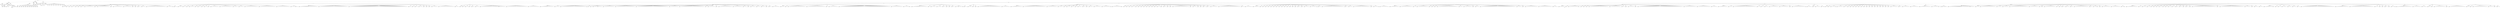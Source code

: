 digraph Tree {
	"t0" [label = "TEI"];
	"t1" [label = "teiHeader"];
	"t2" [label = "fileDesc"];
	"t3" [label = "titleStmt"];
	"t4" [label = "title"];
	"t5" [label = "title"];
	"t6" [label = "author"];
	"t7" [label = "idno"];
	"t8" [label = "idno"];
	"t9" [label = "persName"];
	"t10" [label = "forename"];
	"t11" [label = "nameLink"];
	"t12" [label = "surname"];
	"t13" [label = "publicationStmt"];
	"t14" [label = "publisher"];
	"t15" [label = "idno"];
	"t16" [label = "idno"];
	"t17" [label = "availability"];
	"t18" [label = "licence"];
	"t19" [label = "ab"];
	"t20" [label = "ref"];
	"t21" [label = "sourceDesc"];
	"t22" [label = "bibl"];
	"t23" [label = "name"];
	"t24" [label = "idno"];
	"t25" [label = "idno"];
	"t26" [label = "availability"];
	"t27" [label = "licence"];
	"t28" [label = "ab"];
	"t29" [label = "ref"];
	"t30" [label = "bibl"];
	"t31" [label = "date"];
	"t32" [label = "date"];
	"t33" [label = "idno"];
	"t34" [label = "profileDesc"];
	"t35" [label = "particDesc"];
	"t36" [label = "listPerson"];
	"t37" [label = "person"];
	"t38" [label = "persName"];
	"t39" [label = "person"];
	"t40" [label = "persName"];
	"t41" [label = "person"];
	"t42" [label = "persName"];
	"t43" [label = "person"];
	"t44" [label = "persName"];
	"t45" [label = "person"];
	"t46" [label = "persName"];
	"t47" [label = "person"];
	"t48" [label = "persName"];
	"t49" [label = "person"];
	"t50" [label = "persName"];
	"t51" [label = "person"];
	"t52" [label = "persName"];
	"t53" [label = "person"];
	"t54" [label = "persName"];
	"t55" [label = "person"];
	"t56" [label = "persName"];
	"t57" [label = "person"];
	"t58" [label = "persName"];
	"t59" [label = "textClass"];
	"t60" [label = "keywords"];
	"t61" [label = "term"];
	"t62" [label = "term"];
	"t63" [label = "classCode"];
	"t64" [label = "revisionDesc"];
	"t65" [label = "listChange"];
	"t66" [label = "change"];
	"t67" [label = "text"];
	"t68" [label = "front"];
	"t69" [label = "docTitle"];
	"t70" [label = "titlePart"];
	"t71" [label = "titlePart"];
	"t72" [label = "docDate"];
	"t73" [label = "docAuthor"];
	"t74" [label = "div"];
	"t75" [label = "div"];
	"t76" [label = "head"];
	"t77" [label = "p"];
	"t78" [label = "div"];
	"t79" [label = "p"];
	"t80" [label = "div"];
	"t81" [label = "p"];
	"t82" [label = "performance"];
	"t83" [label = "ab"];
	"t84" [label = "castList"];
	"t85" [label = "head"];
	"t86" [label = "castItem"];
	"t87" [label = "role"];
	"t88" [label = "castItem"];
	"t89" [label = "role"];
	"t90" [label = "castItem"];
	"t91" [label = "role"];
	"t92" [label = "castItem"];
	"t93" [label = "role"];
	"t94" [label = "castItem"];
	"t95" [label = "role"];
	"t96" [label = "castItem"];
	"t97" [label = "role"];
	"t98" [label = "castItem"];
	"t99" [label = "role"];
	"t100" [label = "castItem"];
	"t101" [label = "role"];
	"t102" [label = "castItem"];
	"t103" [label = "role"];
	"t104" [label = "castItem"];
	"t105" [label = "role"];
	"t106" [label = "body"];
	"t107" [label = "div"];
	"t108" [label = "head"];
	"t109" [label = "div"];
	"t110" [label = "head"];
	"t111" [label = "sp"];
	"t112" [label = "speaker"];
	"t113" [label = "l"];
	"t114" [label = "l"];
	"t115" [label = "sp"];
	"t116" [label = "speaker"];
	"t117" [label = "l"];
	"t118" [label = "sp"];
	"t119" [label = "speaker"];
	"t120" [label = "l"];
	"t121" [label = "sp"];
	"t122" [label = "speaker"];
	"t123" [label = "l"];
	"t124" [label = "l"];
	"t125" [label = "sp"];
	"t126" [label = "speaker"];
	"t127" [label = "l"];
	"t128" [label = "sp"];
	"t129" [label = "speaker"];
	"t130" [label = "l"];
	"t131" [label = "sp"];
	"t132" [label = "speaker"];
	"t133" [label = "l"];
	"t134" [label = "l"];
	"t135" [label = "sp"];
	"t136" [label = "speaker"];
	"t137" [label = "l"];
	"t138" [label = "l"];
	"t139" [label = "l"];
	"t140" [label = "l"];
	"t141" [label = "l"];
	"t142" [label = "l"];
	"t143" [label = "l"];
	"t144" [label = "l"];
	"t145" [label = "sp"];
	"t146" [label = "speaker"];
	"t147" [label = "l"];
	"t148" [label = "sp"];
	"t149" [label = "speaker"];
	"t150" [label = "l"];
	"t151" [label = "l"];
	"t152" [label = "l"];
	"t153" [label = "l"];
	"t154" [label = "l"];
	"t155" [label = "l"];
	"t156" [label = "l"];
	"t157" [label = "l"];
	"t158" [label = "l"];
	"t159" [label = "l"];
	"t160" [label = "l"];
	"t161" [label = "sp"];
	"t162" [label = "speaker"];
	"t163" [label = "l"];
	"t164" [label = "sp"];
	"t165" [label = "speaker"];
	"t166" [label = "l"];
	"t167" [label = "l"];
	"t168" [label = "l"];
	"t169" [label = "l"];
	"t170" [label = "l"];
	"t171" [label = "l"];
	"t172" [label = "l"];
	"t173" [label = "l"];
	"t174" [label = "sp"];
	"t175" [label = "speaker"];
	"t176" [label = "l"];
	"t177" [label = "l"];
	"t178" [label = "l"];
	"t179" [label = "l"];
	"t180" [label = "l"];
	"t181" [label = "l"];
	"t182" [label = "l"];
	"t183" [label = "sp"];
	"t184" [label = "speaker"];
	"t185" [label = "l"];
	"t186" [label = "sp"];
	"t187" [label = "speaker"];
	"t188" [label = "l"];
	"t189" [label = "sp"];
	"t190" [label = "speaker"];
	"t191" [label = "l"];
	"t192" [label = "l"];
	"t193" [label = "sp"];
	"t194" [label = "speaker"];
	"t195" [label = "l"];
	"t196" [label = "l"];
	"t197" [label = "l"];
	"t198" [label = "sp"];
	"t199" [label = "speaker"];
	"t200" [label = "l"];
	"t201" [label = "l"];
	"t202" [label = "l"];
	"t203" [label = "l"];
	"t204" [label = "l"];
	"t205" [label = "l"];
	"t206" [label = "l"];
	"t207" [label = "l"];
	"t208" [label = "l"];
	"t209" [label = "l"];
	"t210" [label = "l"];
	"t211" [label = "l"];
	"t212" [label = "l"];
	"t213" [label = "l"];
	"t214" [label = "l"];
	"t215" [label = "l"];
	"t216" [label = "l"];
	"t217" [label = "l"];
	"t218" [label = "sp"];
	"t219" [label = "speaker"];
	"t220" [label = "l"];
	"t221" [label = "l"];
	"t222" [label = "l"];
	"t223" [label = "l"];
	"t224" [label = "stage"];
	"t225" [label = "sp"];
	"t226" [label = "speaker"];
	"t227" [label = "l"];
	"t228" [label = "l"];
	"t229" [label = "div"];
	"t230" [label = "head"];
	"t231" [label = "sp"];
	"t232" [label = "speaker"];
	"t233" [label = "l"];
	"t234" [label = "l"];
	"t235" [label = "l"];
	"t236" [label = "sp"];
	"t237" [label = "speaker"];
	"t238" [label = "l"];
	"t239" [label = "l"];
	"t240" [label = "sp"];
	"t241" [label = "speaker"];
	"t242" [label = "l"];
	"t243" [label = "sp"];
	"t244" [label = "speaker"];
	"t245" [label = "l"];
	"t246" [label = "l"];
	"t247" [label = "l"];
	"t248" [label = "l"];
	"t249" [label = "sp"];
	"t250" [label = "speaker"];
	"t251" [label = "l"];
	"t252" [label = "sp"];
	"t253" [label = "speaker"];
	"t254" [label = "l"];
	"t255" [label = "l"];
	"t256" [label = "sp"];
	"t257" [label = "speaker"];
	"t258" [label = "l"];
	"t259" [label = "sp"];
	"t260" [label = "speaker"];
	"t261" [label = "l"];
	"t262" [label = "l"];
	"t263" [label = "sp"];
	"t264" [label = "speaker"];
	"t265" [label = "l"];
	"t266" [label = "sp"];
	"t267" [label = "speaker"];
	"t268" [label = "l"];
	"t269" [label = "l"];
	"t270" [label = "l"];
	"t271" [label = "l"];
	"t272" [label = "l"];
	"t273" [label = "l"];
	"t274" [label = "l"];
	"t275" [label = "sp"];
	"t276" [label = "speaker"];
	"t277" [label = "l"];
	"t278" [label = "l"];
	"t279" [label = "l"];
	"t280" [label = "l"];
	"t281" [label = "l"];
	"t282" [label = "l"];
	"t283" [label = "l"];
	"t284" [label = "l"];
	"t285" [label = "l"];
	"t286" [label = "l"];
	"t287" [label = "l"];
	"t288" [label = "sp"];
	"t289" [label = "speaker"];
	"t290" [label = "l"];
	"t291" [label = "l"];
	"t292" [label = "l"];
	"t293" [label = "l"];
	"t294" [label = "sp"];
	"t295" [label = "speaker"];
	"t296" [label = "l"];
	"t297" [label = "l"];
	"t298" [label = "l"];
	"t299" [label = "l"];
	"t300" [label = "sp"];
	"t301" [label = "speaker"];
	"t302" [label = "l"];
	"t303" [label = "l"];
	"t304" [label = "l"];
	"t305" [label = "l"];
	"t306" [label = "l"];
	"t307" [label = "l"];
	"t308" [label = "l"];
	"t309" [label = "l"];
	"t310" [label = "l"];
	"t311" [label = "l"];
	"t312" [label = "l"];
	"t313" [label = "l"];
	"t314" [label = "sp"];
	"t315" [label = "speaker"];
	"t316" [label = "l"];
	"t317" [label = "l"];
	"t318" [label = "l"];
	"t319" [label = "l"];
	"t320" [label = "l"];
	"t321" [label = "l"];
	"t322" [label = "l"];
	"t323" [label = "l"];
	"t324" [label = "l"];
	"t325" [label = "l"];
	"t326" [label = "l"];
	"t327" [label = "l"];
	"t328" [label = "l"];
	"t329" [label = "l"];
	"t330" [label = "l"];
	"t331" [label = "sp"];
	"t332" [label = "speaker"];
	"t333" [label = "l"];
	"t334" [label = "l"];
	"t335" [label = "l"];
	"t336" [label = "l"];
	"t337" [label = "l"];
	"t338" [label = "l"];
	"t339" [label = "l"];
	"t340" [label = "l"];
	"t341" [label = "l"];
	"t342" [label = "l"];
	"t343" [label = "l"];
	"t344" [label = "l"];
	"t345" [label = "sp"];
	"t346" [label = "speaker"];
	"t347" [label = "l"];
	"t348" [label = "l"];
	"t349" [label = "l"];
	"t350" [label = "stage"];
	"t351" [label = "l"];
	"t352" [label = "l"];
	"t353" [label = "div"];
	"t354" [label = "head"];
	"t355" [label = "sp"];
	"t356" [label = "speaker"];
	"t357" [label = "l"];
	"t358" [label = "l"];
	"t359" [label = "l"];
	"t360" [label = "l"];
	"t361" [label = "l"];
	"t362" [label = "l"];
	"t363" [label = "l"];
	"t364" [label = "l"];
	"t365" [label = "l"];
	"t366" [label = "l"];
	"t367" [label = "l"];
	"t368" [label = "l"];
	"t369" [label = "l"];
	"t370" [label = "l"];
	"t371" [label = "l"];
	"t372" [label = "l"];
	"t373" [label = "l"];
	"t374" [label = "sp"];
	"t375" [label = "speaker"];
	"t376" [label = "l"];
	"t377" [label = "l"];
	"t378" [label = "l"];
	"t379" [label = "l"];
	"t380" [label = "l"];
	"t381" [label = "l"];
	"t382" [label = "l"];
	"t383" [label = "l"];
	"t384" [label = "l"];
	"t385" [label = "l"];
	"t386" [label = "l"];
	"t387" [label = "l"];
	"t388" [label = "l"];
	"t389" [label = "l"];
	"t390" [label = "l"];
	"t391" [label = "l"];
	"t392" [label = "l"];
	"t393" [label = "l"];
	"t394" [label = "l"];
	"t395" [label = "l"];
	"t396" [label = "l"];
	"t397" [label = "l"];
	"t398" [label = "l"];
	"t399" [label = "l"];
	"t400" [label = "l"];
	"t401" [label = "l"];
	"t402" [label = "l"];
	"t403" [label = "sp"];
	"t404" [label = "speaker"];
	"t405" [label = "l"];
	"t406" [label = "l"];
	"t407" [label = "l"];
	"t408" [label = "l"];
	"t409" [label = "l"];
	"t410" [label = "l"];
	"t411" [label = "l"];
	"t412" [label = "l"];
	"t413" [label = "l"];
	"t414" [label = "l"];
	"t415" [label = "l"];
	"t416" [label = "l"];
	"t417" [label = "l"];
	"t418" [label = "l"];
	"t419" [label = "l"];
	"t420" [label = "l"];
	"t421" [label = "l"];
	"t422" [label = "l"];
	"t423" [label = "l"];
	"t424" [label = "l"];
	"t425" [label = "l"];
	"t426" [label = "l"];
	"t427" [label = "l"];
	"t428" [label = "l"];
	"t429" [label = "l"];
	"t430" [label = "l"];
	"t431" [label = "l"];
	"t432" [label = "l"];
	"t433" [label = "l"];
	"t434" [label = "l"];
	"t435" [label = "l"];
	"t436" [label = "l"];
	"t437" [label = "l"];
	"t438" [label = "l"];
	"t439" [label = "l"];
	"t440" [label = "l"];
	"t441" [label = "l"];
	"t442" [label = "l"];
	"t443" [label = "l"];
	"t444" [label = "l"];
	"t445" [label = "l"];
	"t446" [label = "l"];
	"t447" [label = "l"];
	"t448" [label = "l"];
	"t449" [label = "l"];
	"t450" [label = "l"];
	"t451" [label = "l"];
	"t452" [label = "l"];
	"t453" [label = "l"];
	"t454" [label = "l"];
	"t455" [label = "l"];
	"t456" [label = "l"];
	"t457" [label = "l"];
	"t458" [label = "l"];
	"t459" [label = "l"];
	"t460" [label = "sp"];
	"t461" [label = "speaker"];
	"t462" [label = "l"];
	"t463" [label = "l"];
	"t464" [label = "sp"];
	"t465" [label = "speaker"];
	"t466" [label = "l"];
	"t467" [label = "sp"];
	"t468" [label = "speaker"];
	"t469" [label = "l"];
	"t470" [label = "l"];
	"t471" [label = "sp"];
	"t472" [label = "speaker"];
	"t473" [label = "l"];
	"t474" [label = "l"];
	"t475" [label = "l"];
	"t476" [label = "sp"];
	"t477" [label = "speaker"];
	"t478" [label = "l"];
	"t479" [label = "sp"];
	"t480" [label = "speaker"];
	"t481" [label = "l"];
	"t482" [label = "sp"];
	"t483" [label = "speaker"];
	"t484" [label = "l"];
	"t485" [label = "sp"];
	"t486" [label = "speaker"];
	"t487" [label = "l"];
	"t488" [label = "l"];
	"t489" [label = "l"];
	"t490" [label = "l"];
	"t491" [label = "l"];
	"t492" [label = "sp"];
	"t493" [label = "speaker"];
	"t494" [label = "l"];
	"t495" [label = "l"];
	"t496" [label = "l"];
	"t497" [label = "l"];
	"t498" [label = "l"];
	"t499" [label = "l"];
	"t500" [label = "l"];
	"t501" [label = "l"];
	"t502" [label = "l"];
	"t503" [label = "l"];
	"t504" [label = "l"];
	"t505" [label = "l"];
	"t506" [label = "l"];
	"t507" [label = "l"];
	"t508" [label = "sp"];
	"t509" [label = "speaker"];
	"t510" [label = "l"];
	"t511" [label = "l"];
	"t512" [label = "l"];
	"t513" [label = "div"];
	"t514" [label = "head"];
	"t515" [label = "sp"];
	"t516" [label = "speaker"];
	"t517" [label = "l"];
	"t518" [label = "sp"];
	"t519" [label = "speaker"];
	"t520" [label = "l"];
	"t521" [label = "sp"];
	"t522" [label = "speaker"];
	"t523" [label = "l"];
	"t524" [label = "l"];
	"t525" [label = "sp"];
	"t526" [label = "speaker"];
	"t527" [label = "l"];
	"t528" [label = "sp"];
	"t529" [label = "speaker"];
	"t530" [label = "l"];
	"t531" [label = "l"];
	"t532" [label = "sp"];
	"t533" [label = "speaker"];
	"t534" [label = "l"];
	"t535" [label = "l"];
	"t536" [label = "l"];
	"t537" [label = "sp"];
	"t538" [label = "speaker"];
	"t539" [label = "l"];
	"t540" [label = "l"];
	"t541" [label = "l"];
	"t542" [label = "l"];
	"t543" [label = "l"];
	"t544" [label = "l"];
	"t545" [label = "l"];
	"t546" [label = "l"];
	"t547" [label = "l"];
	"t548" [label = "l"];
	"t549" [label = "l"];
	"t550" [label = "l"];
	"t551" [label = "l"];
	"t552" [label = "l"];
	"t553" [label = "l"];
	"t554" [label = "l"];
	"t555" [label = "stage"];
	"t556" [label = "l"];
	"t557" [label = "l"];
	"t558" [label = "l"];
	"t559" [label = "l"];
	"t560" [label = "l"];
	"t561" [label = "l"];
	"t562" [label = "sp"];
	"t563" [label = "speaker"];
	"t564" [label = "l"];
	"t565" [label = "l"];
	"t566" [label = "l"];
	"t567" [label = "l"];
	"t568" [label = "l"];
	"t569" [label = "l"];
	"t570" [label = "l"];
	"t571" [label = "l"];
	"t572" [label = "l"];
	"t573" [label = "l"];
	"t574" [label = "l"];
	"t575" [label = "l"];
	"t576" [label = "l"];
	"t577" [label = "l"];
	"t578" [label = "l"];
	"t579" [label = "l"];
	"t580" [label = "l"];
	"t581" [label = "l"];
	"t582" [label = "l"];
	"t583" [label = "sp"];
	"t584" [label = "speaker"];
	"t585" [label = "l"];
	"t586" [label = "l"];
	"t587" [label = "l"];
	"t588" [label = "l"];
	"t589" [label = "l"];
	"t590" [label = "l"];
	"t591" [label = "l"];
	"t592" [label = "l"];
	"t593" [label = "l"];
	"t594" [label = "l"];
	"t595" [label = "div"];
	"t596" [label = "head"];
	"t597" [label = "div"];
	"t598" [label = "head"];
	"t599" [label = "sp"];
	"t600" [label = "speaker"];
	"t601" [label = "l"];
	"t602" [label = "l"];
	"t603" [label = "l"];
	"t604" [label = "l"];
	"t605" [label = "l"];
	"t606" [label = "l"];
	"t607" [label = "l"];
	"t608" [label = "l"];
	"t609" [label = "l"];
	"t610" [label = "l"];
	"t611" [label = "l"];
	"t612" [label = "l"];
	"t613" [label = "sp"];
	"t614" [label = "speaker"];
	"t615" [label = "l"];
	"t616" [label = "l"];
	"t617" [label = "l"];
	"t618" [label = "l"];
	"t619" [label = "sp"];
	"t620" [label = "speaker"];
	"t621" [label = "l"];
	"t622" [label = "l"];
	"t623" [label = "l"];
	"t624" [label = "l"];
	"t625" [label = "l"];
	"t626" [label = "l"];
	"t627" [label = "l"];
	"t628" [label = "l"];
	"t629" [label = "l"];
	"t630" [label = "l"];
	"t631" [label = "l"];
	"t632" [label = "l"];
	"t633" [label = "l"];
	"t634" [label = "l"];
	"t635" [label = "l"];
	"t636" [label = "l"];
	"t637" [label = "l"];
	"t638" [label = "l"];
	"t639" [label = "l"];
	"t640" [label = "l"];
	"t641" [label = "l"];
	"t642" [label = "l"];
	"t643" [label = "l"];
	"t644" [label = "stage"];
	"t645" [label = "sp"];
	"t646" [label = "speaker"];
	"t647" [label = "l"];
	"t648" [label = "sp"];
	"t649" [label = "speaker"];
	"t650" [label = "l"];
	"t651" [label = "stage"];
	"t652" [label = "l"];
	"t653" [label = "l"];
	"t654" [label = "l"];
	"t655" [label = "stage"];
	"t656" [label = "l"];
	"t657" [label = "l"];
	"t658" [label = "l"];
	"t659" [label = "l"];
	"t660" [label = "sp"];
	"t661" [label = "speaker"];
	"t662" [label = "l"];
	"t663" [label = "l"];
	"t664" [label = "l"];
	"t665" [label = "l"];
	"t666" [label = "l"];
	"t667" [label = "l"];
	"t668" [label = "l"];
	"t669" [label = "l"];
	"t670" [label = "l"];
	"t671" [label = "l"];
	"t672" [label = "sp"];
	"t673" [label = "speaker"];
	"t674" [label = "l"];
	"t675" [label = "l"];
	"t676" [label = "l"];
	"t677" [label = "l"];
	"t678" [label = "l"];
	"t679" [label = "l"];
	"t680" [label = "l"];
	"t681" [label = "l"];
	"t682" [label = "l"];
	"t683" [label = "l"];
	"t684" [label = "l"];
	"t685" [label = "l"];
	"t686" [label = "l"];
	"t687" [label = "l"];
	"t688" [label = "l"];
	"t689" [label = "l"];
	"t690" [label = "l"];
	"t691" [label = "l"];
	"t692" [label = "sp"];
	"t693" [label = "speaker"];
	"t694" [label = "l"];
	"t695" [label = "l"];
	"t696" [label = "l"];
	"t697" [label = "l"];
	"t698" [label = "l"];
	"t699" [label = "l"];
	"t700" [label = "l"];
	"t701" [label = "l"];
	"t702" [label = "l"];
	"t703" [label = "l"];
	"t704" [label = "l"];
	"t705" [label = "l"];
	"t706" [label = "l"];
	"t707" [label = "l"];
	"t708" [label = "l"];
	"t709" [label = "l"];
	"t710" [label = "l"];
	"t711" [label = "l"];
	"t712" [label = "l"];
	"t713" [label = "l"];
	"t714" [label = "l"];
	"t715" [label = "l"];
	"t716" [label = "l"];
	"t717" [label = "l"];
	"t718" [label = "l"];
	"t719" [label = "l"];
	"t720" [label = "l"];
	"t721" [label = "l"];
	"t722" [label = "l"];
	"t723" [label = "l"];
	"t724" [label = "sp"];
	"t725" [label = "speaker"];
	"t726" [label = "l"];
	"t727" [label = "l"];
	"t728" [label = "l"];
	"t729" [label = "l"];
	"t730" [label = "l"];
	"t731" [label = "l"];
	"t732" [label = "l"];
	"t733" [label = "l"];
	"t734" [label = "sp"];
	"t735" [label = "speaker"];
	"t736" [label = "l"];
	"t737" [label = "l"];
	"t738" [label = "l"];
	"t739" [label = "l"];
	"t740" [label = "l"];
	"t741" [label = "l"];
	"t742" [label = "l"];
	"t743" [label = "l"];
	"t744" [label = "l"];
	"t745" [label = "l"];
	"t746" [label = "l"];
	"t747" [label = "l"];
	"t748" [label = "l"];
	"t749" [label = "l"];
	"t750" [label = "l"];
	"t751" [label = "l"];
	"t752" [label = "l"];
	"t753" [label = "l"];
	"t754" [label = "l"];
	"t755" [label = "l"];
	"t756" [label = "l"];
	"t757" [label = "l"];
	"t758" [label = "l"];
	"t759" [label = "sp"];
	"t760" [label = "speaker"];
	"t761" [label = "l"];
	"t762" [label = "sp"];
	"t763" [label = "speaker"];
	"t764" [label = "l"];
	"t765" [label = "l"];
	"t766" [label = "l"];
	"t767" [label = "l"];
	"t768" [label = "l"];
	"t769" [label = "l"];
	"t770" [label = "sp"];
	"t771" [label = "speaker"];
	"t772" [label = "l"];
	"t773" [label = "sp"];
	"t774" [label = "speaker"];
	"t775" [label = "l"];
	"t776" [label = "l"];
	"t777" [label = "l"];
	"t778" [label = "l"];
	"t779" [label = "l"];
	"t780" [label = "l"];
	"t781" [label = "l"];
	"t782" [label = "l"];
	"t783" [label = "l"];
	"t784" [label = "l"];
	"t785" [label = "l"];
	"t786" [label = "l"];
	"t787" [label = "sp"];
	"t788" [label = "speaker"];
	"t789" [label = "l"];
	"t790" [label = "l"];
	"t791" [label = "l"];
	"t792" [label = "l"];
	"t793" [label = "l"];
	"t794" [label = "l"];
	"t795" [label = "l"];
	"t796" [label = "l"];
	"t797" [label = "sp"];
	"t798" [label = "speaker"];
	"t799" [label = "l"];
	"t800" [label = "l"];
	"t801" [label = "l"];
	"t802" [label = "sp"];
	"t803" [label = "speaker"];
	"t804" [label = "l"];
	"t805" [label = "sp"];
	"t806" [label = "speaker"];
	"t807" [label = "l"];
	"t808" [label = "l"];
	"t809" [label = "l"];
	"t810" [label = "l"];
	"t811" [label = "sp"];
	"t812" [label = "speaker"];
	"t813" [label = "l"];
	"t814" [label = "l"];
	"t815" [label = "l"];
	"t816" [label = "sp"];
	"t817" [label = "speaker"];
	"t818" [label = "l"];
	"t819" [label = "l"];
	"t820" [label = "l"];
	"t821" [label = "sp"];
	"t822" [label = "speaker"];
	"t823" [label = "l"];
	"t824" [label = "sp"];
	"t825" [label = "speaker"];
	"t826" [label = "l"];
	"t827" [label = "l"];
	"t828" [label = "sp"];
	"t829" [label = "speaker"];
	"t830" [label = "l"];
	"t831" [label = "l"];
	"t832" [label = "l"];
	"t833" [label = "l"];
	"t834" [label = "l"];
	"t835" [label = "l"];
	"t836" [label = "div"];
	"t837" [label = "head"];
	"t838" [label = "sp"];
	"t839" [label = "speaker"];
	"t840" [label = "l"];
	"t841" [label = "l"];
	"t842" [label = "l"];
	"t843" [label = "sp"];
	"t844" [label = "speaker"];
	"t845" [label = "l"];
	"t846" [label = "sp"];
	"t847" [label = "speaker"];
	"t848" [label = "l"];
	"t849" [label = "l"];
	"t850" [label = "l"];
	"t851" [label = "l"];
	"t852" [label = "l"];
	"t853" [label = "l"];
	"t854" [label = "l"];
	"t855" [label = "l"];
	"t856" [label = "l"];
	"t857" [label = "l"];
	"t858" [label = "l"];
	"t859" [label = "l"];
	"t860" [label = "l"];
	"t861" [label = "l"];
	"t862" [label = "l"];
	"t863" [label = "l"];
	"t864" [label = "sp"];
	"t865" [label = "speaker"];
	"t866" [label = "l"];
	"t867" [label = "l"];
	"t868" [label = "l"];
	"t869" [label = "l"];
	"t870" [label = "l"];
	"t871" [label = "l"];
	"t872" [label = "l"];
	"t873" [label = "l"];
	"t874" [label = "l"];
	"t875" [label = "l"];
	"t876" [label = "l"];
	"t877" [label = "l"];
	"t878" [label = "l"];
	"t879" [label = "l"];
	"t880" [label = "l"];
	"t881" [label = "l"];
	"t882" [label = "l"];
	"t883" [label = "sp"];
	"t884" [label = "speaker"];
	"t885" [label = "l"];
	"t886" [label = "sp"];
	"t887" [label = "speaker"];
	"t888" [label = "l"];
	"t889" [label = "l"];
	"t890" [label = "l"];
	"t891" [label = "l"];
	"t892" [label = "l"];
	"t893" [label = "l"];
	"t894" [label = "l"];
	"t895" [label = "l"];
	"t896" [label = "sp"];
	"t897" [label = "speaker"];
	"t898" [label = "l"];
	"t899" [label = "l"];
	"t900" [label = "l"];
	"t901" [label = "l"];
	"t902" [label = "l"];
	"t903" [label = "l"];
	"t904" [label = "l"];
	"t905" [label = "l"];
	"t906" [label = "l"];
	"t907" [label = "l"];
	"t908" [label = "l"];
	"t909" [label = "l"];
	"t910" [label = "l"];
	"t911" [label = "l"];
	"t912" [label = "l"];
	"t913" [label = "l"];
	"t914" [label = "l"];
	"t915" [label = "l"];
	"t916" [label = "l"];
	"t917" [label = "l"];
	"t918" [label = "l"];
	"t919" [label = "l"];
	"t920" [label = "l"];
	"t921" [label = "l"];
	"t922" [label = "l"];
	"t923" [label = "l"];
	"t924" [label = "l"];
	"t925" [label = "l"];
	"t926" [label = "l"];
	"t927" [label = "l"];
	"t928" [label = "l"];
	"t929" [label = "l"];
	"t930" [label = "l"];
	"t931" [label = "l"];
	"t932" [label = "l"];
	"t933" [label = "l"];
	"t934" [label = "l"];
	"t935" [label = "l"];
	"t936" [label = "l"];
	"t937" [label = "l"];
	"t938" [label = "l"];
	"t939" [label = "l"];
	"t940" [label = "l"];
	"t941" [label = "l"];
	"t942" [label = "l"];
	"t943" [label = "l"];
	"t944" [label = "l"];
	"t945" [label = "l"];
	"t946" [label = "sp"];
	"t947" [label = "speaker"];
	"t948" [label = "l"];
	"t949" [label = "l"];
	"t950" [label = "l"];
	"t951" [label = "l"];
	"t952" [label = "l"];
	"t953" [label = "l"];
	"t954" [label = "l"];
	"t955" [label = "l"];
	"t956" [label = "l"];
	"t957" [label = "l"];
	"t958" [label = "sp"];
	"t959" [label = "speaker"];
	"t960" [label = "l"];
	"t961" [label = "l"];
	"t962" [label = "l"];
	"t963" [label = "l"];
	"t964" [label = "stage"];
	"t965" [label = "l"];
	"t966" [label = "div"];
	"t967" [label = "head"];
	"t968" [label = "sp"];
	"t969" [label = "speaker"];
	"t970" [label = "l"];
	"t971" [label = "l"];
	"t972" [label = "l"];
	"t973" [label = "l"];
	"t974" [label = "l"];
	"t975" [label = "l"];
	"t976" [label = "l"];
	"t977" [label = "l"];
	"t978" [label = "l"];
	"t979" [label = "l"];
	"t980" [label = "l"];
	"t981" [label = "l"];
	"t982" [label = "l"];
	"t983" [label = "l"];
	"t984" [label = "sp"];
	"t985" [label = "speaker"];
	"t986" [label = "l"];
	"t987" [label = "sp"];
	"t988" [label = "speaker"];
	"t989" [label = "l"];
	"t990" [label = "l"];
	"t991" [label = "l"];
	"t992" [label = "l"];
	"t993" [label = "sp"];
	"t994" [label = "speaker"];
	"t995" [label = "l"];
	"t996" [label = "l"];
	"t997" [label = "l"];
	"t998" [label = "l"];
	"t999" [label = "sp"];
	"t1000" [label = "speaker"];
	"t1001" [label = "l"];
	"t1002" [label = "l"];
	"t1003" [label = "sp"];
	"t1004" [label = "speaker"];
	"t1005" [label = "l"];
	"t1006" [label = "sp"];
	"t1007" [label = "speaker"];
	"t1008" [label = "l"];
	"t1009" [label = "sp"];
	"t1010" [label = "speaker"];
	"t1011" [label = "l"];
	"t1012" [label = "l"];
	"t1013" [label = "sp"];
	"t1014" [label = "speaker"];
	"t1015" [label = "l"];
	"t1016" [label = "stage"];
	"t1017" [label = "l"];
	"t1018" [label = "l"];
	"t1019" [label = "l"];
	"t1020" [label = "stage"];
	"t1021" [label = "sp"];
	"t1022" [label = "speaker"];
	"t1023" [label = "l"];
	"t1024" [label = "l"];
	"t1025" [label = "div"];
	"t1026" [label = "head"];
	"t1027" [label = "sp"];
	"t1028" [label = "speaker"];
	"t1029" [label = "l"];
	"t1030" [label = "l"];
	"t1031" [label = "l"];
	"t1032" [label = "sp"];
	"t1033" [label = "speaker"];
	"t1034" [label = "l"];
	"t1035" [label = "sp"];
	"t1036" [label = "speaker"];
	"t1037" [label = "l"];
	"t1038" [label = "sp"];
	"t1039" [label = "speaker"];
	"t1040" [label = "l"];
	"t1041" [label = "l"];
	"t1042" [label = "l"];
	"t1043" [label = "l"];
	"t1044" [label = "l"];
	"t1045" [label = "l"];
	"t1046" [label = "l"];
	"t1047" [label = "l"];
	"t1048" [label = "l"];
	"t1049" [label = "l"];
	"t1050" [label = "l"];
	"t1051" [label = "l"];
	"t1052" [label = "l"];
	"t1053" [label = "l"];
	"t1054" [label = "l"];
	"t1055" [label = "l"];
	"t1056" [label = "l"];
	"t1057" [label = "l"];
	"t1058" [label = "l"];
	"t1059" [label = "l"];
	"t1060" [label = "l"];
	"t1061" [label = "sp"];
	"t1062" [label = "speaker"];
	"t1063" [label = "l"];
	"t1064" [label = "l"];
	"t1065" [label = "l"];
	"t1066" [label = "l"];
	"t1067" [label = "l"];
	"t1068" [label = "l"];
	"t1069" [label = "l"];
	"t1070" [label = "div"];
	"t1071" [label = "head"];
	"t1072" [label = "div"];
	"t1073" [label = "head"];
	"t1074" [label = "sp"];
	"t1075" [label = "speaker"];
	"t1076" [label = "l"];
	"t1077" [label = "l"];
	"t1078" [label = "l"];
	"t1079" [label = "l"];
	"t1080" [label = "l"];
	"t1081" [label = "l"];
	"t1082" [label = "l"];
	"t1083" [label = "l"];
	"t1084" [label = "l"];
	"t1085" [label = "l"];
	"t1086" [label = "sp"];
	"t1087" [label = "speaker"];
	"t1088" [label = "l"];
	"t1089" [label = "l"];
	"t1090" [label = "l"];
	"t1091" [label = "l"];
	"t1092" [label = "l"];
	"t1093" [label = "l"];
	"t1094" [label = "l"];
	"t1095" [label = "l"];
	"t1096" [label = "l"];
	"t1097" [label = "l"];
	"t1098" [label = "l"];
	"t1099" [label = "l"];
	"t1100" [label = "l"];
	"t1101" [label = "l"];
	"t1102" [label = "l"];
	"t1103" [label = "l"];
	"t1104" [label = "l"];
	"t1105" [label = "l"];
	"t1106" [label = "l"];
	"t1107" [label = "l"];
	"t1108" [label = "l"];
	"t1109" [label = "sp"];
	"t1110" [label = "speaker"];
	"t1111" [label = "l"];
	"t1112" [label = "l"];
	"t1113" [label = "l"];
	"t1114" [label = "l"];
	"t1115" [label = "l"];
	"t1116" [label = "l"];
	"t1117" [label = "l"];
	"t1118" [label = "l"];
	"t1119" [label = "l"];
	"t1120" [label = "sp"];
	"t1121" [label = "speaker"];
	"t1122" [label = "l"];
	"t1123" [label = "l"];
	"t1124" [label = "l"];
	"t1125" [label = "l"];
	"t1126" [label = "sp"];
	"t1127" [label = "speaker"];
	"t1128" [label = "l"];
	"t1129" [label = "sp"];
	"t1130" [label = "speaker"];
	"t1131" [label = "l"];
	"t1132" [label = "l"];
	"t1133" [label = "l"];
	"t1134" [label = "sp"];
	"t1135" [label = "speaker"];
	"t1136" [label = "l"];
	"t1137" [label = "l"];
	"t1138" [label = "sp"];
	"t1139" [label = "speaker"];
	"t1140" [label = "l"];
	"t1141" [label = "sp"];
	"t1142" [label = "speaker"];
	"t1143" [label = "l"];
	"t1144" [label = "l"];
	"t1145" [label = "l"];
	"t1146" [label = "sp"];
	"t1147" [label = "speaker"];
	"t1148" [label = "l"];
	"t1149" [label = "l"];
	"t1150" [label = "sp"];
	"t1151" [label = "speaker"];
	"t1152" [label = "l"];
	"t1153" [label = "sp"];
	"t1154" [label = "speaker"];
	"t1155" [label = "l"];
	"t1156" [label = "l"];
	"t1157" [label = "l"];
	"t1158" [label = "sp"];
	"t1159" [label = "speaker"];
	"t1160" [label = "l"];
	"t1161" [label = "l"];
	"t1162" [label = "l"];
	"t1163" [label = "l"];
	"t1164" [label = "l"];
	"t1165" [label = "l"];
	"t1166" [label = "sp"];
	"t1167" [label = "speaker"];
	"t1168" [label = "l"];
	"t1169" [label = "l"];
	"t1170" [label = "l"];
	"t1171" [label = "l"];
	"t1172" [label = "l"];
	"t1173" [label = "l"];
	"t1174" [label = "l"];
	"t1175" [label = "stage"];
	"t1176" [label = "sp"];
	"t1177" [label = "speaker"];
	"t1178" [label = "l"];
	"t1179" [label = "l"];
	"t1180" [label = "l"];
	"t1181" [label = "l"];
	"t1182" [label = "l"];
	"t1183" [label = "l"];
	"t1184" [label = "l"];
	"t1185" [label = "stage"];
	"t1186" [label = "l"];
	"t1187" [label = "div"];
	"t1188" [label = "head"];
	"t1189" [label = "sp"];
	"t1190" [label = "speaker"];
	"t1191" [label = "l"];
	"t1192" [label = "sp"];
	"t1193" [label = "speaker"];
	"t1194" [label = "l"];
	"t1195" [label = "sp"];
	"t1196" [label = "speaker"];
	"t1197" [label = "l"];
	"t1198" [label = "sp"];
	"t1199" [label = "speaker"];
	"t1200" [label = "l"];
	"t1201" [label = "l"];
	"t1202" [label = "sp"];
	"t1203" [label = "speaker"];
	"t1204" [label = "l"];
	"t1205" [label = "sp"];
	"t1206" [label = "speaker"];
	"t1207" [label = "l"];
	"t1208" [label = "sp"];
	"t1209" [label = "speaker"];
	"t1210" [label = "l"];
	"t1211" [label = "sp"];
	"t1212" [label = "speaker"];
	"t1213" [label = "l"];
	"t1214" [label = "sp"];
	"t1215" [label = "speaker"];
	"t1216" [label = "l"];
	"t1217" [label = "sp"];
	"t1218" [label = "speaker"];
	"t1219" [label = "l"];
	"t1220" [label = "sp"];
	"t1221" [label = "speaker"];
	"t1222" [label = "l"];
	"t1223" [label = "sp"];
	"t1224" [label = "speaker"];
	"t1225" [label = "l"];
	"t1226" [label = "sp"];
	"t1227" [label = "speaker"];
	"t1228" [label = "l"];
	"t1229" [label = "l"];
	"t1230" [label = "sp"];
	"t1231" [label = "speaker"];
	"t1232" [label = "l"];
	"t1233" [label = "sp"];
	"t1234" [label = "speaker"];
	"t1235" [label = "l"];
	"t1236" [label = "l"];
	"t1237" [label = "sp"];
	"t1238" [label = "speaker"];
	"t1239" [label = "l"];
	"t1240" [label = "sp"];
	"t1241" [label = "speaker"];
	"t1242" [label = "l"];
	"t1243" [label = "sp"];
	"t1244" [label = "speaker"];
	"t1245" [label = "l"];
	"t1246" [label = "l"];
	"t1247" [label = "l"];
	"t1248" [label = "l"];
	"t1249" [label = "l"];
	"t1250" [label = "l"];
	"t1251" [label = "l"];
	"t1252" [label = "l"];
	"t1253" [label = "l"];
	"t1254" [label = "l"];
	"t1255" [label = "l"];
	"t1256" [label = "l"];
	"t1257" [label = "l"];
	"t1258" [label = "l"];
	"t1259" [label = "l"];
	"t1260" [label = "sp"];
	"t1261" [label = "speaker"];
	"t1262" [label = "l"];
	"t1263" [label = "sp"];
	"t1264" [label = "speaker"];
	"t1265" [label = "l"];
	"t1266" [label = "l"];
	"t1267" [label = "l"];
	"t1268" [label = "sp"];
	"t1269" [label = "speaker"];
	"t1270" [label = "l"];
	"t1271" [label = "sp"];
	"t1272" [label = "speaker"];
	"t1273" [label = "l"];
	"t1274" [label = "sp"];
	"t1275" [label = "speaker"];
	"t1276" [label = "l"];
	"t1277" [label = "l"];
	"t1278" [label = "sp"];
	"t1279" [label = "speaker"];
	"t1280" [label = "l"];
	"t1281" [label = "l"];
	"t1282" [label = "sp"];
	"t1283" [label = "speaker"];
	"t1284" [label = "l"];
	"t1285" [label = "l"];
	"t1286" [label = "l"];
	"t1287" [label = "l"];
	"t1288" [label = "l"];
	"t1289" [label = "l"];
	"t1290" [label = "sp"];
	"t1291" [label = "speaker"];
	"t1292" [label = "l"];
	"t1293" [label = "l"];
	"t1294" [label = "l"];
	"t1295" [label = "l"];
	"t1296" [label = "l"];
	"t1297" [label = "l"];
	"t1298" [label = "l"];
	"t1299" [label = "l"];
	"t1300" [label = "l"];
	"t1301" [label = "l"];
	"t1302" [label = "l"];
	"t1303" [label = "l"];
	"t1304" [label = "l"];
	"t1305" [label = "l"];
	"t1306" [label = "l"];
	"t1307" [label = "l"];
	"t1308" [label = "l"];
	"t1309" [label = "l"];
	"t1310" [label = "l"];
	"t1311" [label = "l"];
	"t1312" [label = "sp"];
	"t1313" [label = "speaker"];
	"t1314" [label = "l"];
	"t1315" [label = "l"];
	"t1316" [label = "sp"];
	"t1317" [label = "speaker"];
	"t1318" [label = "l"];
	"t1319" [label = "l"];
	"t1320" [label = "l"];
	"t1321" [label = "l"];
	"t1322" [label = "l"];
	"t1323" [label = "l"];
	"t1324" [label = "div"];
	"t1325" [label = "head"];
	"t1326" [label = "sp"];
	"t1327" [label = "speaker"];
	"t1328" [label = "l"];
	"t1329" [label = "l"];
	"t1330" [label = "l"];
	"t1331" [label = "l"];
	"t1332" [label = "l"];
	"t1333" [label = "sp"];
	"t1334" [label = "speaker"];
	"t1335" [label = "l"];
	"t1336" [label = "sp"];
	"t1337" [label = "speaker"];
	"t1338" [label = "l"];
	"t1339" [label = "sp"];
	"t1340" [label = "speaker"];
	"t1341" [label = "l"];
	"t1342" [label = "sp"];
	"t1343" [label = "speaker"];
	"t1344" [label = "l"];
	"t1345" [label = "sp"];
	"t1346" [label = "speaker"];
	"t1347" [label = "l"];
	"t1348" [label = "sp"];
	"t1349" [label = "speaker"];
	"t1350" [label = "l"];
	"t1351" [label = "sp"];
	"t1352" [label = "speaker"];
	"t1353" [label = "l"];
	"t1354" [label = "sp"];
	"t1355" [label = "speaker"];
	"t1356" [label = "l"];
	"t1357" [label = "sp"];
	"t1358" [label = "speaker"];
	"t1359" [label = "l"];
	"t1360" [label = "sp"];
	"t1361" [label = "speaker"];
	"t1362" [label = "l"];
	"t1363" [label = "sp"];
	"t1364" [label = "speaker"];
	"t1365" [label = "l"];
	"t1366" [label = "sp"];
	"t1367" [label = "speaker"];
	"t1368" [label = "l"];
	"t1369" [label = "sp"];
	"t1370" [label = "speaker"];
	"t1371" [label = "l"];
	"t1372" [label = "sp"];
	"t1373" [label = "speaker"];
	"t1374" [label = "l"];
	"t1375" [label = "sp"];
	"t1376" [label = "speaker"];
	"t1377" [label = "l"];
	"t1378" [label = "l"];
	"t1379" [label = "sp"];
	"t1380" [label = "speaker"];
	"t1381" [label = "l"];
	"t1382" [label = "sp"];
	"t1383" [label = "speaker"];
	"t1384" [label = "l"];
	"t1385" [label = "l"];
	"t1386" [label = "l"];
	"t1387" [label = "l"];
	"t1388" [label = "sp"];
	"t1389" [label = "speaker"];
	"t1390" [label = "l"];
	"t1391" [label = "l"];
	"t1392" [label = "l"];
	"t1393" [label = "l"];
	"t1394" [label = "l"];
	"t1395" [label = "stage"];
	"t1396" [label = "sp"];
	"t1397" [label = "speaker"];
	"t1398" [label = "l"];
	"t1399" [label = "l"];
	"t1400" [label = "sp"];
	"t1401" [label = "speaker"];
	"t1402" [label = "l"];
	"t1403" [label = "l"];
	"t1404" [label = "l"];
	"t1405" [label = "l"];
	"t1406" [label = "l"];
	"t1407" [label = "l"];
	"t1408" [label = "l"];
	"t1409" [label = "l"];
	"t1410" [label = "l"];
	"t1411" [label = "l"];
	"t1412" [label = "l"];
	"t1413" [label = "l"];
	"t1414" [label = "l"];
	"t1415" [label = "l"];
	"t1416" [label = "l"];
	"t1417" [label = "l"];
	"t1418" [label = "l"];
	"t1419" [label = "l"];
	"t1420" [label = "l"];
	"t1421" [label = "l"];
	"t1422" [label = "sp"];
	"t1423" [label = "speaker"];
	"t1424" [label = "l"];
	"t1425" [label = "l"];
	"t1426" [label = "sp"];
	"t1427" [label = "speaker"];
	"t1428" [label = "l"];
	"t1429" [label = "l"];
	"t1430" [label = "l"];
	"t1431" [label = "sp"];
	"t1432" [label = "speaker"];
	"t1433" [label = "l"];
	"t1434" [label = "l"];
	"t1435" [label = "l"];
	"t1436" [label = "l"];
	"t1437" [label = "l"];
	"t1438" [label = "l"];
	"t1439" [label = "l"];
	"t1440" [label = "l"];
	"t1441" [label = "l"];
	"t1442" [label = "l"];
	"t1443" [label = "l"];
	"t1444" [label = "l"];
	"t1445" [label = "l"];
	"t1446" [label = "l"];
	"t1447" [label = "l"];
	"t1448" [label = "sp"];
	"t1449" [label = "speaker"];
	"t1450" [label = "l"];
	"t1451" [label = "sp"];
	"t1452" [label = "speaker"];
	"t1453" [label = "l"];
	"t1454" [label = "l"];
	"t1455" [label = "l"];
	"t1456" [label = "stage"];
	"t1457" [label = "sp"];
	"t1458" [label = "speaker"];
	"t1459" [label = "l"];
	"t1460" [label = "l"];
	"t1461" [label = "l"];
	"t1462" [label = "l"];
	"t1463" [label = "l"];
	"t1464" [label = "l"];
	"t1465" [label = "l"];
	"t1466" [label = "l"];
	"t1467" [label = "div"];
	"t1468" [label = "head"];
	"t1469" [label = "sp"];
	"t1470" [label = "speaker"];
	"t1471" [label = "l"];
	"t1472" [label = "l"];
	"t1473" [label = "l"];
	"t1474" [label = "l"];
	"t1475" [label = "l"];
	"t1476" [label = "l"];
	"t1477" [label = "l"];
	"t1478" [label = "l"];
	"t1479" [label = "sp"];
	"t1480" [label = "speaker"];
	"t1481" [label = "l"];
	"t1482" [label = "l"];
	"t1483" [label = "l"];
	"t1484" [label = "l"];
	"t1485" [label = "l"];
	"t1486" [label = "l"];
	"t1487" [label = "l"];
	"t1488" [label = "l"];
	"t1489" [label = "l"];
	"t1490" [label = "l"];
	"t1491" [label = "l"];
	"t1492" [label = "sp"];
	"t1493" [label = "speaker"];
	"t1494" [label = "l"];
	"t1495" [label = "l"];
	"t1496" [label = "sp"];
	"t1497" [label = "speaker"];
	"t1498" [label = "l"];
	"t1499" [label = "l"];
	"t1500" [label = "l"];
	"t1501" [label = "l"];
	"t1502" [label = "l"];
	"t1503" [label = "l"];
	"t1504" [label = "l"];
	"t1505" [label = "l"];
	"t1506" [label = "l"];
	"t1507" [label = "l"];
	"t1508" [label = "sp"];
	"t1509" [label = "speaker"];
	"t1510" [label = "l"];
	"t1511" [label = "sp"];
	"t1512" [label = "speaker"];
	"t1513" [label = "l"];
	"t1514" [label = "sp"];
	"t1515" [label = "speaker"];
	"t1516" [label = "l"];
	"t1517" [label = "sp"];
	"t1518" [label = "speaker"];
	"t1519" [label = "l"];
	"t1520" [label = "l"];
	"t1521" [label = "l"];
	"t1522" [label = "l"];
	"t1523" [label = "l"];
	"t1524" [label = "l"];
	"t1525" [label = "l"];
	"t1526" [label = "l"];
	"t1527" [label = "l"];
	"t1528" [label = "l"];
	"t1529" [label = "l"];
	"t1530" [label = "l"];
	"t1531" [label = "l"];
	"t1532" [label = "l"];
	"t1533" [label = "l"];
	"t1534" [label = "l"];
	"t1535" [label = "l"];
	"t1536" [label = "l"];
	"t1537" [label = "l"];
	"t1538" [label = "sp"];
	"t1539" [label = "speaker"];
	"t1540" [label = "l"];
	"t1541" [label = "l"];
	"t1542" [label = "l"];
	"t1543" [label = "sp"];
	"t1544" [label = "speaker"];
	"t1545" [label = "l"];
	"t1546" [label = "l"];
	"t1547" [label = "l"];
	"t1548" [label = "l"];
	"t1549" [label = "l"];
	"t1550" [label = "l"];
	"t1551" [label = "l"];
	"t1552" [label = "sp"];
	"t1553" [label = "speaker"];
	"t1554" [label = "l"];
	"t1555" [label = "sp"];
	"t1556" [label = "speaker"];
	"t1557" [label = "l"];
	"t1558" [label = "l"];
	"t1559" [label = "l"];
	"t1560" [label = "sp"];
	"t1561" [label = "speaker"];
	"t1562" [label = "l"];
	"t1563" [label = "l"];
	"t1564" [label = "l"];
	"t1565" [label = "l"];
	"t1566" [label = "l"];
	"t1567" [label = "l"];
	"t1568" [label = "l"];
	"t1569" [label = "l"];
	"t1570" [label = "l"];
	"t1571" [label = "l"];
	"t1572" [label = "l"];
	"t1573" [label = "l"];
	"t1574" [label = "l"];
	"t1575" [label = "l"];
	"t1576" [label = "l"];
	"t1577" [label = "l"];
	"t1578" [label = "l"];
	"t1579" [label = "l"];
	"t1580" [label = "l"];
	"t1581" [label = "l"];
	"t1582" [label = "l"];
	"t1583" [label = "l"];
	"t1584" [label = "l"];
	"t1585" [label = "l"];
	"t1586" [label = "l"];
	"t1587" [label = "l"];
	"t1588" [label = "l"];
	"t1589" [label = "l"];
	"t1590" [label = "l"];
	"t1591" [label = "l"];
	"t1592" [label = "l"];
	"t1593" [label = "l"];
	"t1594" [label = "l"];
	"t1595" [label = "sp"];
	"t1596" [label = "speaker"];
	"t1597" [label = "l"];
	"t1598" [label = "l"];
	"t1599" [label = "l"];
	"t1600" [label = "l"];
	"t1601" [label = "sp"];
	"t1602" [label = "speaker"];
	"t1603" [label = "l"];
	"t1604" [label = "sp"];
	"t1605" [label = "speaker"];
	"t1606" [label = "l"];
	"t1607" [label = "l"];
	"t1608" [label = "l"];
	"t1609" [label = "l"];
	"t1610" [label = "l"];
	"t1611" [label = "l"];
	"t1612" [label = "l"];
	"t1613" [label = "l"];
	"t1614" [label = "l"];
	"t1615" [label = "l"];
	"t1616" [label = "l"];
	"t1617" [label = "sp"];
	"t1618" [label = "speaker"];
	"t1619" [label = "l"];
	"t1620" [label = "l"];
	"t1621" [label = "l"];
	"t1622" [label = "l"];
	"t1623" [label = "l"];
	"t1624" [label = "l"];
	"t1625" [label = "l"];
	"t1626" [label = "l"];
	"t1627" [label = "l"];
	"t1628" [label = "l"];
	"t1629" [label = "l"];
	"t1630" [label = "l"];
	"t1631" [label = "sp"];
	"t1632" [label = "speaker"];
	"t1633" [label = "l"];
	"t1634" [label = "l"];
	"t1635" [label = "l"];
	"t1636" [label = "l"];
	"t1637" [label = "div"];
	"t1638" [label = "head"];
	"t1639" [label = "div"];
	"t1640" [label = "head"];
	"t1641" [label = "sp"];
	"t1642" [label = "speaker"];
	"t1643" [label = "l"];
	"t1644" [label = "l"];
	"t1645" [label = "l"];
	"t1646" [label = "l"];
	"t1647" [label = "p"];
	"t1648" [label = "s"];
	"t1649" [label = "sp"];
	"t1650" [label = "speaker"];
	"t1651" [label = "l"];
	"t1652" [label = "sp"];
	"t1653" [label = "speaker"];
	"t1654" [label = "l"];
	"t1655" [label = "l"];
	"t1656" [label = "l"];
	"t1657" [label = "l"];
	"t1658" [label = "l"];
	"t1659" [label = "l"];
	"t1660" [label = "l"];
	"t1661" [label = "l"];
	"t1662" [label = "stage"];
	"t1663" [label = "l"];
	"t1664" [label = "sp"];
	"t1665" [label = "speaker"];
	"t1666" [label = "l"];
	"t1667" [label = "sp"];
	"t1668" [label = "speaker"];
	"t1669" [label = "l"];
	"t1670" [label = "sp"];
	"t1671" [label = "speaker"];
	"t1672" [label = "l"];
	"t1673" [label = "sp"];
	"t1674" [label = "speaker"];
	"t1675" [label = "l"];
	"t1676" [label = "l"];
	"t1677" [label = "l"];
	"t1678" [label = "l"];
	"t1679" [label = "l"];
	"t1680" [label = "l"];
	"t1681" [label = "l"];
	"t1682" [label = "l"];
	"t1683" [label = "l"];
	"t1684" [label = "l"];
	"t1685" [label = "l"];
	"t1686" [label = "l"];
	"t1687" [label = "l"];
	"t1688" [label = "l"];
	"t1689" [label = "l"];
	"t1690" [label = "l"];
	"t1691" [label = "l"];
	"t1692" [label = "l"];
	"t1693" [label = "sp"];
	"t1694" [label = "speaker"];
	"t1695" [label = "l"];
	"t1696" [label = "l"];
	"t1697" [label = "l"];
	"t1698" [label = "l"];
	"t1699" [label = "l"];
	"t1700" [label = "l"];
	"t1701" [label = "l"];
	"t1702" [label = "l"];
	"t1703" [label = "l"];
	"t1704" [label = "l"];
	"t1705" [label = "sp"];
	"t1706" [label = "speaker"];
	"t1707" [label = "l"];
	"t1708" [label = "l"];
	"t1709" [label = "sp"];
	"t1710" [label = "speaker"];
	"t1711" [label = "l"];
	"t1712" [label = "sp"];
	"t1713" [label = "speaker"];
	"t1714" [label = "l"];
	"t1715" [label = "l"];
	"t1716" [label = "l"];
	"t1717" [label = "l"];
	"t1718" [label = "l"];
	"t1719" [label = "sp"];
	"t1720" [label = "speaker"];
	"t1721" [label = "l"];
	"t1722" [label = "sp"];
	"t1723" [label = "speaker"];
	"t1724" [label = "l"];
	"t1725" [label = "l"];
	"t1726" [label = "l"];
	"t1727" [label = "l"];
	"t1728" [label = "l"];
	"t1729" [label = "l"];
	"t1730" [label = "l"];
	"t1731" [label = "l"];
	"t1732" [label = "l"];
	"t1733" [label = "l"];
	"t1734" [label = "l"];
	"t1735" [label = "l"];
	"t1736" [label = "l"];
	"t1737" [label = "l"];
	"t1738" [label = "l"];
	"t1739" [label = "l"];
	"t1740" [label = "l"];
	"t1741" [label = "l"];
	"t1742" [label = "l"];
	"t1743" [label = "l"];
	"t1744" [label = "l"];
	"t1745" [label = "l"];
	"t1746" [label = "l"];
	"t1747" [label = "l"];
	"t1748" [label = "l"];
	"t1749" [label = "l"];
	"t1750" [label = "l"];
	"t1751" [label = "l"];
	"t1752" [label = "l"];
	"t1753" [label = "l"];
	"t1754" [label = "l"];
	"t1755" [label = "l"];
	"t1756" [label = "l"];
	"t1757" [label = "l"];
	"t1758" [label = "l"];
	"t1759" [label = "l"];
	"t1760" [label = "l"];
	"t1761" [label = "l"];
	"t1762" [label = "l"];
	"t1763" [label = "l"];
	"t1764" [label = "l"];
	"t1765" [label = "l"];
	"t1766" [label = "sp"];
	"t1767" [label = "speaker"];
	"t1768" [label = "l"];
	"t1769" [label = "l"];
	"t1770" [label = "l"];
	"t1771" [label = "l"];
	"t1772" [label = "l"];
	"t1773" [label = "l"];
	"t1774" [label = "l"];
	"t1775" [label = "l"];
	"t1776" [label = "l"];
	"t1777" [label = "l"];
	"t1778" [label = "l"];
	"t1779" [label = "sp"];
	"t1780" [label = "speaker"];
	"t1781" [label = "l"];
	"t1782" [label = "l"];
	"t1783" [label = "l"];
	"t1784" [label = "l"];
	"t1785" [label = "l"];
	"t1786" [label = "l"];
	"t1787" [label = "l"];
	"t1788" [label = "l"];
	"t1789" [label = "l"];
	"t1790" [label = "l"];
	"t1791" [label = "l"];
	"t1792" [label = "l"];
	"t1793" [label = "sp"];
	"t1794" [label = "speaker"];
	"t1795" [label = "l"];
	"t1796" [label = "l"];
	"t1797" [label = "l"];
	"t1798" [label = "l"];
	"t1799" [label = "l"];
	"t1800" [label = "div"];
	"t1801" [label = "head"];
	"t1802" [label = "sp"];
	"t1803" [label = "speaker"];
	"t1804" [label = "l"];
	"t1805" [label = "l"];
	"t1806" [label = "l"];
	"t1807" [label = "l"];
	"t1808" [label = "l"];
	"t1809" [label = "l"];
	"t1810" [label = "l"];
	"t1811" [label = "l"];
	"t1812" [label = "sp"];
	"t1813" [label = "speaker"];
	"t1814" [label = "l"];
	"t1815" [label = "l"];
	"t1816" [label = "l"];
	"t1817" [label = "sp"];
	"t1818" [label = "speaker"];
	"t1819" [label = "l"];
	"t1820" [label = "l"];
	"t1821" [label = "l"];
	"t1822" [label = "l"];
	"t1823" [label = "l"];
	"t1824" [label = "l"];
	"t1825" [label = "l"];
	"t1826" [label = "l"];
	"t1827" [label = "l"];
	"t1828" [label = "l"];
	"t1829" [label = "l"];
	"t1830" [label = "l"];
	"t1831" [label = "l"];
	"t1832" [label = "l"];
	"t1833" [label = "l"];
	"t1834" [label = "l"];
	"t1835" [label = "l"];
	"t1836" [label = "l"];
	"t1837" [label = "l"];
	"t1838" [label = "l"];
	"t1839" [label = "l"];
	"t1840" [label = "sp"];
	"t1841" [label = "speaker"];
	"t1842" [label = "l"];
	"t1843" [label = "l"];
	"t1844" [label = "sp"];
	"t1845" [label = "speaker"];
	"t1846" [label = "l"];
	"t1847" [label = "l"];
	"t1848" [label = "sp"];
	"t1849" [label = "speaker"];
	"t1850" [label = "l"];
	"t1851" [label = "l"];
	"t1852" [label = "l"];
	"t1853" [label = "sp"];
	"t1854" [label = "speaker"];
	"t1855" [label = "l"];
	"t1856" [label = "l"];
	"t1857" [label = "l"];
	"t1858" [label = "l"];
	"t1859" [label = "l"];
	"t1860" [label = "l"];
	"t1861" [label = "l"];
	"t1862" [label = "l"];
	"t1863" [label = "sp"];
	"t1864" [label = "speaker"];
	"t1865" [label = "l"];
	"t1866" [label = "l"];
	"t1867" [label = "l"];
	"t1868" [label = "l"];
	"t1869" [label = "l"];
	"t1870" [label = "l"];
	"t1871" [label = "l"];
	"t1872" [label = "l"];
	"t1873" [label = "sp"];
	"t1874" [label = "speaker"];
	"t1875" [label = "l"];
	"t1876" [label = "sp"];
	"t1877" [label = "speaker"];
	"t1878" [label = "l"];
	"t1879" [label = "l"];
	"t1880" [label = "l"];
	"t1881" [label = "l"];
	"t1882" [label = "l"];
	"t1883" [label = "l"];
	"t1884" [label = "l"];
	"t1885" [label = "l"];
	"t1886" [label = "l"];
	"t1887" [label = "l"];
	"t1888" [label = "l"];
	"t1889" [label = "stage"];
	"t1890" [label = "sp"];
	"t1891" [label = "speaker"];
	"t1892" [label = "l"];
	"t1893" [label = "l"];
	"t1894" [label = "l"];
	"t1895" [label = "l"];
	"t1896" [label = "div"];
	"t1897" [label = "head"];
	"t1898" [label = "sp"];
	"t1899" [label = "speaker"];
	"t1900" [label = "l"];
	"t1901" [label = "sp"];
	"t1902" [label = "speaker"];
	"t1903" [label = "l"];
	"t1904" [label = "l"];
	"t1905" [label = "l"];
	"t1906" [label = "l"];
	"t1907" [label = "sp"];
	"t1908" [label = "speaker"];
	"t1909" [label = "l"];
	"t1910" [label = "stage"];
	"t1911" [label = "div"];
	"t1912" [label = "head"];
	"t1913" [label = "sp"];
	"t1914" [label = "speaker"];
	"t1915" [label = "l"];
	"t1916" [label = "sp"];
	"t1917" [label = "speaker"];
	"t1918" [label = "l"];
	"t1919" [label = "sp"];
	"t1920" [label = "speaker"];
	"t1921" [label = "l"];
	"t1922" [label = "l"];
	"t1923" [label = "l"];
	"t1924" [label = "stage"];
	"t1925" [label = "sp"];
	"t1926" [label = "speaker"];
	"t1927" [label = "l"];
	"t1928" [label = "l"];
	"t1929" [label = "l"];
	"t1930" [label = "l"];
	"t1931" [label = "l"];
	"t1932" [label = "sp"];
	"t1933" [label = "speaker"];
	"t1934" [label = "l"];
	"t1935" [label = "l"];
	"t1936" [label = "sp"];
	"t1937" [label = "speaker"];
	"t1938" [label = "l"];
	"t1939" [label = "sp"];
	"t1940" [label = "speaker"];
	"t1941" [label = "l"];
	"t1942" [label = "sp"];
	"t1943" [label = "speaker"];
	"t1944" [label = "l"];
	"t1945" [label = "sp"];
	"t1946" [label = "speaker"];
	"t1947" [label = "l"];
	"t1948" [label = "sp"];
	"t1949" [label = "speaker"];
	"t1950" [label = "l"];
	"t1951" [label = "sp"];
	"t1952" [label = "speaker"];
	"t1953" [label = "l"];
	"t1954" [label = "sp"];
	"t1955" [label = "speaker"];
	"t1956" [label = "l"];
	"t1957" [label = "sp"];
	"t1958" [label = "speaker"];
	"t1959" [label = "l"];
	"t1960" [label = "sp"];
	"t1961" [label = "speaker"];
	"t1962" [label = "l"];
	"t1963" [label = "sp"];
	"t1964" [label = "speaker"];
	"t1965" [label = "l"];
	"t1966" [label = "sp"];
	"t1967" [label = "speaker"];
	"t1968" [label = "l"];
	"t1969" [label = "sp"];
	"t1970" [label = "speaker"];
	"t1971" [label = "l"];
	"t1972" [label = "sp"];
	"t1973" [label = "speaker"];
	"t1974" [label = "l"];
	"t1975" [label = "sp"];
	"t1976" [label = "speaker"];
	"t1977" [label = "l"];
	"t1978" [label = "sp"];
	"t1979" [label = "speaker"];
	"t1980" [label = "l"];
	"t1981" [label = "sp"];
	"t1982" [label = "speaker"];
	"t1983" [label = "l"];
	"t1984" [label = "sp"];
	"t1985" [label = "speaker"];
	"t1986" [label = "l"];
	"t1987" [label = "l"];
	"t1988" [label = "l"];
	"t1989" [label = "l"];
	"t1990" [label = "l"];
	"t1991" [label = "l"];
	"t1992" [label = "sp"];
	"t1993" [label = "speaker"];
	"t1994" [label = "l"];
	"t1995" [label = "l"];
	"t1996" [label = "sp"];
	"t1997" [label = "speaker"];
	"t1998" [label = "l"];
	"t1999" [label = "l"];
	"t2000" [label = "l"];
	"t2001" [label = "l"];
	"t2002" [label = "l"];
	"t2003" [label = "l"];
	"t2004" [label = "sp"];
	"t2005" [label = "speaker"];
	"t2006" [label = "l"];
	"t2007" [label = "l"];
	"t2008" [label = "l"];
	"t2009" [label = "l"];
	"t2010" [label = "l"];
	"t2011" [label = "l"];
	"t2012" [label = "l"];
	"t2013" [label = "div"];
	"t2014" [label = "head"];
	"t2015" [label = "sp"];
	"t2016" [label = "speaker"];
	"t2017" [label = "l"];
	"t2018" [label = "l"];
	"t2019" [label = "l"];
	"t2020" [label = "l"];
	"t2021" [label = "l"];
	"t2022" [label = "l"];
	"t2023" [label = "l"];
	"t2024" [label = "l"];
	"t2025" [label = "l"];
	"t2026" [label = "l"];
	"t2027" [label = "sp"];
	"t2028" [label = "speaker"];
	"t2029" [label = "l"];
	"t2030" [label = "l"];
	"t2031" [label = "l"];
	"t2032" [label = "l"];
	"t2033" [label = "l"];
	"t2034" [label = "stage"];
	"t2035" [label = "l"];
	"t2036" [label = "sp"];
	"t2037" [label = "speaker"];
	"t2038" [label = "stage"];
	"t2039" [label = "l"];
	"t2040" [label = "note"];
	"t2041" [label = "l"];
	"t2042" [label = "l"];
	"t2043" [label = "div"];
	"t2044" [label = "head"];
	"t2045" [label = "div"];
	"t2046" [label = "head"];
	"t2047" [label = "sp"];
	"t2048" [label = "speaker"];
	"t2049" [label = "l"];
	"t2050" [label = "l"];
	"t2051" [label = "l"];
	"t2052" [label = "l"];
	"t2053" [label = "l"];
	"t2054" [label = "l"];
	"t2055" [label = "l"];
	"t2056" [label = "l"];
	"t2057" [label = "l"];
	"t2058" [label = "l"];
	"t2059" [label = "l"];
	"t2060" [label = "l"];
	"t2061" [label = "l"];
	"t2062" [label = "l"];
	"t2063" [label = "l"];
	"t2064" [label = "l"];
	"t2065" [label = "l"];
	"t2066" [label = "l"];
	"t2067" [label = "l"];
	"t2068" [label = "stage"];
	"t2069" [label = "l"];
	"t2070" [label = "l"];
	"t2071" [label = "l"];
	"t2072" [label = "l"];
	"t2073" [label = "div"];
	"t2074" [label = "head"];
	"t2075" [label = "sp"];
	"t2076" [label = "speaker"];
	"t2077" [label = "l"];
	"t2078" [label = "l"];
	"t2079" [label = "l"];
	"t2080" [label = "sp"];
	"t2081" [label = "speaker"];
	"t2082" [label = "l"];
	"t2083" [label = "l"];
	"t2084" [label = "l"];
	"t2085" [label = "l"];
	"t2086" [label = "l"];
	"t2087" [label = "l"];
	"t2088" [label = "l"];
	"t2089" [label = "l"];
	"t2090" [label = "l"];
	"t2091" [label = "l"];
	"t2092" [label = "l"];
	"t2093" [label = "l"];
	"t2094" [label = "l"];
	"t2095" [label = "l"];
	"t2096" [label = "sp"];
	"t2097" [label = "speaker"];
	"t2098" [label = "l"];
	"t2099" [label = "l"];
	"t2100" [label = "l"];
	"t2101" [label = "l"];
	"t2102" [label = "sp"];
	"t2103" [label = "speaker"];
	"t2104" [label = "l"];
	"t2105" [label = "l"];
	"t2106" [label = "l"];
	"t2107" [label = "l"];
	"t2108" [label = "l"];
	"t2109" [label = "sp"];
	"t2110" [label = "speaker"];
	"t2111" [label = "l"];
	"t2112" [label = "l"];
	"t2113" [label = "l"];
	"t2114" [label = "l"];
	"t2115" [label = "l"];
	"t2116" [label = "l"];
	"t2117" [label = "l"];
	"t2118" [label = "l"];
	"t2119" [label = "l"];
	"t2120" [label = "l"];
	"t2121" [label = "l"];
	"t2122" [label = "l"];
	"t2123" [label = "l"];
	"t2124" [label = "l"];
	"t2125" [label = "l"];
	"t2126" [label = "l"];
	"t2127" [label = "l"];
	"t2128" [label = "sp"];
	"t2129" [label = "speaker"];
	"t2130" [label = "l"];
	"t2131" [label = "l"];
	"t2132" [label = "l"];
	"t2133" [label = "l"];
	"t2134" [label = "l"];
	"t2135" [label = "l"];
	"t2136" [label = "l"];
	"t2137" [label = "l"];
	"t2138" [label = "sp"];
	"t2139" [label = "speaker"];
	"t2140" [label = "l"];
	"t2141" [label = "stage"];
	"t2142" [label = "l"];
	"t2143" [label = "sp"];
	"t2144" [label = "speaker"];
	"t2145" [label = "l"];
	"t2146" [label = "l"];
	"t2147" [label = "l"];
	"t2148" [label = "l"];
	"t2149" [label = "l"];
	"t2150" [label = "l"];
	"t2151" [label = "l"];
	"t2152" [label = "l"];
	"t2153" [label = "l"];
	"t2154" [label = "l"];
	"t2155" [label = "sp"];
	"t2156" [label = "speaker"];
	"t2157" [label = "l"];
	"t2158" [label = "sp"];
	"t2159" [label = "speaker"];
	"t2160" [label = "l"];
	"t2161" [label = "sp"];
	"t2162" [label = "speaker"];
	"t2163" [label = "l"];
	"t2164" [label = "l"];
	"t2165" [label = "sp"];
	"t2166" [label = "speaker"];
	"t2167" [label = "l"];
	"t2168" [label = "l"];
	"t2169" [label = "l"];
	"t2170" [label = "sp"];
	"t2171" [label = "speaker"];
	"t2172" [label = "l"];
	"t2173" [label = "l"];
	"t2174" [label = "sp"];
	"t2175" [label = "speaker"];
	"t2176" [label = "l"];
	"t2177" [label = "l"];
	"t2178" [label = "l"];
	"t2179" [label = "l"];
	"t2180" [label = "l"];
	"t2181" [label = "l"];
	"t2182" [label = "l"];
	"t2183" [label = "l"];
	"t2184" [label = "l"];
	"t2185" [label = "l"];
	"t2186" [label = "l"];
	"t2187" [label = "l"];
	"t2188" [label = "l"];
	"t2189" [label = "sp"];
	"t2190" [label = "speaker"];
	"t2191" [label = "l"];
	"t2192" [label = "l"];
	"t2193" [label = "sp"];
	"t2194" [label = "speaker"];
	"t2195" [label = "l"];
	"t2196" [label = "l"];
	"t2197" [label = "stage"];
	"t2198" [label = "l"];
	"t2199" [label = "sp"];
	"t2200" [label = "speaker"];
	"t2201" [label = "l"];
	"t2202" [label = "sp"];
	"t2203" [label = "speaker"];
	"t2204" [label = "l"];
	"t2205" [label = "l"];
	"t2206" [label = "l"];
	"t2207" [label = "l"];
	"t2208" [label = "l"];
	"t2209" [label = "l"];
	"t2210" [label = "l"];
	"t2211" [label = "sp"];
	"t2212" [label = "speaker"];
	"t2213" [label = "l"];
	"t2214" [label = "l"];
	"t2215" [label = "l"];
	"t2216" [label = "l"];
	"t2217" [label = "l"];
	"t2218" [label = "l"];
	"t2219" [label = "l"];
	"t2220" [label = "l"];
	"t2221" [label = "sp"];
	"t2222" [label = "speaker"];
	"t2223" [label = "l"];
	"t2224" [label = "stage"];
	"t2225" [label = "l"];
	"t2226" [label = "div"];
	"t2227" [label = "head"];
	"t2228" [label = "sp"];
	"t2229" [label = "speaker"];
	"t2230" [label = "l"];
	"t2231" [label = "l"];
	"t2232" [label = "l"];
	"t2233" [label = "l"];
	"t2234" [label = "l"];
	"t2235" [label = "l"];
	"t2236" [label = "l"];
	"t2237" [label = "l"];
	"t2238" [label = "l"];
	"t2239" [label = "l"];
	"t2240" [label = "sp"];
	"t2241" [label = "speaker"];
	"t2242" [label = "l"];
	"t2243" [label = "l"];
	"t2244" [label = "sp"];
	"t2245" [label = "speaker"];
	"t2246" [label = "l"];
	"t2247" [label = "l"];
	"t2248" [label = "l"];
	"t2249" [label = "sp"];
	"t2250" [label = "speaker"];
	"t2251" [label = "l"];
	"t2252" [label = "l"];
	"t2253" [label = "sp"];
	"t2254" [label = "speaker"];
	"t2255" [label = "l"];
	"t2256" [label = "sp"];
	"t2257" [label = "speaker"];
	"t2258" [label = "l"];
	"t2259" [label = "sp"];
	"t2260" [label = "speaker"];
	"t2261" [label = "l"];
	"t2262" [label = "sp"];
	"t2263" [label = "speaker"];
	"t2264" [label = "l"];
	"t2265" [label = "l"];
	"t2266" [label = "sp"];
	"t2267" [label = "speaker"];
	"t2268" [label = "l"];
	"t2269" [label = "sp"];
	"t2270" [label = "speaker"];
	"t2271" [label = "l"];
	"t2272" [label = "sp"];
	"t2273" [label = "speaker"];
	"t2274" [label = "l"];
	"t2275" [label = "l"];
	"t2276" [label = "sp"];
	"t2277" [label = "speaker"];
	"t2278" [label = "l"];
	"t2279" [label = "l"];
	"t2280" [label = "sp"];
	"t2281" [label = "speaker"];
	"t2282" [label = "l"];
	"t2283" [label = "l"];
	"t2284" [label = "sp"];
	"t2285" [label = "speaker"];
	"t2286" [label = "l"];
	"t2287" [label = "l"];
	"t2288" [label = "sp"];
	"t2289" [label = "speaker"];
	"t2290" [label = "l"];
	"t2291" [label = "sp"];
	"t2292" [label = "speaker"];
	"t2293" [label = "l"];
	"t2294" [label = "l"];
	"t2295" [label = "sp"];
	"t2296" [label = "speaker"];
	"t2297" [label = "l"];
	"t2298" [label = "sp"];
	"t2299" [label = "speaker"];
	"t2300" [label = "l"];
	"t2301" [label = "l"];
	"t2302" [label = "l"];
	"t2303" [label = "l"];
	"t2304" [label = "l"];
	"t2305" [label = "l"];
	"t2306" [label = "l"];
	"t2307" [label = "l"];
	"t2308" [label = "l"];
	"t2309" [label = "l"];
	"t2310" [label = "l"];
	"t2311" [label = "l"];
	"t2312" [label = "l"];
	"t2313" [label = "l"];
	"t2314" [label = "l"];
	"t2315" [label = "l"];
	"t2316" [label = "l"];
	"t2317" [label = "l"];
	"t2318" [label = "l"];
	"t2319" [label = "l"];
	"t2320" [label = "l"];
	"t2321" [label = "l"];
	"t2322" [label = "sp"];
	"t2323" [label = "speaker"];
	"t2324" [label = "l"];
	"t2325" [label = "sp"];
	"t2326" [label = "speaker"];
	"t2327" [label = "l"];
	"t2328" [label = "l"];
	"t2329" [label = "l"];
	"t2330" [label = "l"];
	"t2331" [label = "l"];
	"t2332" [label = "l"];
	"t2333" [label = "l"];
	"t2334" [label = "l"];
	"t2335" [label = "l"];
	"t2336" [label = "l"];
	"t2337" [label = "l"];
	"t2338" [label = "l"];
	"t2339" [label = "l"];
	"t2340" [label = "l"];
	"t2341" [label = "l"];
	"t2342" [label = "l"];
	"t2343" [label = "l"];
	"t2344" [label = "l"];
	"t2345" [label = "l"];
	"t2346" [label = "l"];
	"t2347" [label = "l"];
	"t2348" [label = "l"];
	"t2349" [label = "sp"];
	"t2350" [label = "speaker"];
	"t2351" [label = "l"];
	"t2352" [label = "l"];
	"t2353" [label = "l"];
	"t2354" [label = "l"];
	"t2355" [label = "l"];
	"t2356" [label = "sp"];
	"t2357" [label = "speaker"];
	"t2358" [label = "l"];
	"t2359" [label = "sp"];
	"t2360" [label = "speaker"];
	"t2361" [label = "l"];
	"t2362" [label = "l"];
	"t2363" [label = "l"];
	"t2364" [label = "sp"];
	"t2365" [label = "speaker"];
	"t2366" [label = "l"];
	"t2367" [label = "l"];
	"t2368" [label = "l"];
	"t2369" [label = "div"];
	"t2370" [label = "head"];
	"t2371" [label = "sp"];
	"t2372" [label = "speaker"];
	"t2373" [label = "l"];
	"t2374" [label = "l"];
	"t2375" [label = "l"];
	"t2376" [label = "l"];
	"t2377" [label = "l"];
	"t2378" [label = "l"];
	"t2379" [label = "l"];
	"t2380" [label = "stage"];
	"t2381" [label = "l"];
	"t2382" [label = "sp"];
	"t2383" [label = "speaker"];
	"t2384" [label = "l"];
	"t2385" [label = "sp"];
	"t2386" [label = "speaker"];
	"t2387" [label = "l"];
	"t2388" [label = "l"];
	"t2389" [label = "sp"];
	"t2390" [label = "speaker"];
	"t2391" [label = "l"];
	"t2392" [label = "l"];
	"t2393" [label = "l"];
	"t2394" [label = "l"];
	"t2395" [label = "sp"];
	"t2396" [label = "speaker"];
	"t2397" [label = "l"];
	"t2398" [label = "l"];
	"t2399" [label = "l"];
	"t2400" [label = "sp"];
	"t2401" [label = "speaker"];
	"t2402" [label = "l"];
	"t2403" [label = "l"];
	"t2404" [label = "l"];
	"t2405" [label = "sp"];
	"t2406" [label = "speaker"];
	"t2407" [label = "l"];
	"t2408" [label = "l"];
	"t2409" [label = "sp"];
	"t2410" [label = "speaker"];
	"t2411" [label = "l"];
	"t2412" [label = "l"];
	"t2413" [label = "l"];
	"t2414" [label = "l"];
	"t2415" [label = "l"];
	"t2416" [label = "l"];
	"t2417" [label = "l"];
	"t2418" [label = "l"];
	"t2419" [label = "l"];
	"t2420" [label = "l"];
	"t2421" [label = "l"];
	"t2422" [label = "l"];
	"t2423" [label = "l"];
	"t2424" [label = "l"];
	"t2425" [label = "l"];
	"t2426" [label = "l"];
	"t2427" [label = "l"];
	"t2428" [label = "l"];
	"t2429" [label = "l"];
	"t2430" [label = "l"];
	"t2431" [label = "l"];
	"t2432" [label = "l"];
	"t2433" [label = "l"];
	"t2434" [label = "l"];
	"t2435" [label = "l"];
	"t2436" [label = "l"];
	"t2437" [label = "l"];
	"t2438" [label = "l"];
	"t2439" [label = "l"];
	"t2440" [label = "l"];
	"t2441" [label = "l"];
	"t2442" [label = "div"];
	"t2443" [label = "head"];
	"t2444" [label = "sp"];
	"t2445" [label = "speaker"];
	"t2446" [label = "l"];
	"t2447" [label = "l"];
	"t2448" [label = "l"];
	"t2449" [label = "l"];
	"t2450" [label = "l"];
	"t2451" [label = "l"];
	"t2452" [label = "l"];
	"t2453" [label = "l"];
	"t2454" [label = "l"];
	"t2455" [label = "l"];
	"t2456" [label = "l"];
	"t2457" [label = "l"];
	"t2458" [label = "sp"];
	"t2459" [label = "speaker"];
	"t2460" [label = "l"];
	"t2461" [label = "l"];
	"t2462" [label = "l"];
	"t2463" [label = "l"];
	"t2464" [label = "l"];
	"t2465" [label = "l"];
	"t2466" [label = "l"];
	"t2467" [label = "l"];
	"t2468" [label = "l"];
	"t2469" [label = "l"];
	"t2470" [label = "l"];
	"t2471" [label = "l"];
	"t2472" [label = "l"];
	"t2473" [label = "l"];
	"t2474" [label = "l"];
	"t2475" [label = "l"];
	"t2476" [label = "l"];
	"t2477" [label = "l"];
	"t2478" [label = "l"];
	"t2479" [label = "l"];
	"t2480" [label = "l"];
	"t2481" [label = "l"];
	"t2482" [label = "sp"];
	"t2483" [label = "speaker"];
	"t2484" [label = "l"];
	"t2485" [label = "l"];
	"t2486" [label = "l"];
	"t2487" [label = "sp"];
	"t2488" [label = "speaker"];
	"t2489" [label = "l"];
	"t2490" [label = "sp"];
	"t2491" [label = "speaker"];
	"t2492" [label = "l"];
	"t2493" [label = "sp"];
	"t2494" [label = "speaker"];
	"t2495" [label = "l"];
	"t2496" [label = "l"];
	"t2497" [label = "sp"];
	"t2498" [label = "speaker"];
	"t2499" [label = "l"];
	"t2500" [label = "sp"];
	"t2501" [label = "speaker"];
	"t2502" [label = "l"];
	"t2503" [label = "l"];
	"t2504" [label = "stage"];
	"t2505" [label = "div"];
	"t2506" [label = "head"];
	"t2507" [label = "sp"];
	"t2508" [label = "speaker"];
	"t2509" [label = "l"];
	"t2510" [label = "l"];
	"t2511" [label = "l"];
	"t2512" [label = "l"];
	"t2513" [label = "l"];
	"t2514" [label = "l"];
	"t2515" [label = "l"];
	"t2516" [label = "l"];
	"t2517" [label = "l"];
	"t2518" [label = "l"];
	"t2519" [label = "l"];
	"t2520" [label = "l"];
	"t2521" [label = "l"];
	"t2522" [label = "l"];
	"t2523" [label = "sp"];
	"t2524" [label = "speaker"];
	"t2525" [label = "l"];
	"t2526" [label = "l"];
	"t2527" [label = "l"];
	"t2528" [label = "l"];
	"t2529" [label = "l"];
	"t2530" [label = "l"];
	"t2531" [label = "l"];
	"t2532" [label = "sp"];
	"t2533" [label = "speaker"];
	"t2534" [label = "l"];
	"t2535" [label = "l"];
	"t2536" [label = "l"];
	"t2537" [label = "l"];
	"t2538" [label = "div"];
	"t2539" [label = "head"];
	"t2540" [label = "sp"];
	"t2541" [label = "speaker"];
	"t2542" [label = "l"];
	"t2543" [label = "l"];
	"t2544" [label = "sp"];
	"t2545" [label = "speaker"];
	"t2546" [label = "l"];
	"t2547" [label = "sp"];
	"t2548" [label = "speaker"];
	"t2549" [label = "l"];
	"t2550" [label = "l"];
	"t2551" [label = "l"];
	"t2552" [label = "l"];
	"t2553" [label = "l"];
	"t2554" [label = "l"];
	"t2555" [label = "l"];
	"t2556" [label = "l"];
	"t2557" [label = "l"];
	"t2558" [label = "l"];
	"t2559" [label = "sp"];
	"t2560" [label = "speaker"];
	"t2561" [label = "l"];
	"t2562" [label = "sp"];
	"t2563" [label = "speaker"];
	"t2564" [label = "l"];
	"t2565" [label = "l"];
	"t2566" [label = "l"];
	"t2567" [label = "l"];
	"t2568" [label = "l"];
	"t2569" [label = "l"];
	"t2570" [label = "l"];
	"t2571" [label = "l"];
	"t2572" [label = "l"];
	"t2573" [label = "l"];
	"t2574" [label = "l"];
	"t2575" [label = "l"];
	"t2576" [label = "l"];
	"t2577" [label = "l"];
	"t2578" [label = "l"];
	"t2579" [label = "div"];
	"t2580" [label = "head"];
	"t2581" [label = "sp"];
	"t2582" [label = "speaker"];
	"t2583" [label = "l"];
	"t2584" [label = "l"];
	"t2585" [label = "sp"];
	"t2586" [label = "speaker"];
	"t2587" [label = "l"];
	"t2588" [label = "sp"];
	"t2589" [label = "speaker"];
	"t2590" [label = "l"];
	"t2591" [label = "l"];
	"t2592" [label = "l"];
	"t2593" [label = "l"];
	"t2594" [label = "l"];
	"t2595" [label = "l"];
	"t2596" [label = "l"];
	"t2597" [label = "l"];
	"t2598" [label = "l"];
	"t2599" [label = "l"];
	"t2600" [label = "l"];
	"t2601" [label = "l"];
	"t2602" [label = "l"];
	"t2603" [label = "sp"];
	"t2604" [label = "speaker"];
	"t2605" [label = "l"];
	"t2606" [label = "l"];
	"t2607" [label = "l"];
	"t2608" [label = "l"];
	"t2609" [label = "sp"];
	"t2610" [label = "speaker"];
	"t2611" [label = "l"];
	"t2612" [label = "sp"];
	"t2613" [label = "speaker"];
	"t2614" [label = "l"];
	"t2615" [label = "l"];
	"t0" -> "t1";
	"t1" -> "t2";
	"t2" -> "t3";
	"t3" -> "t4";
	"t3" -> "t5";
	"t3" -> "t6";
	"t6" -> "t7";
	"t6" -> "t8";
	"t6" -> "t9";
	"t9" -> "t10";
	"t9" -> "t11";
	"t9" -> "t12";
	"t2" -> "t13";
	"t13" -> "t14";
	"t13" -> "t15";
	"t13" -> "t16";
	"t13" -> "t17";
	"t17" -> "t18";
	"t18" -> "t19";
	"t18" -> "t20";
	"t2" -> "t21";
	"t21" -> "t22";
	"t22" -> "t23";
	"t22" -> "t24";
	"t22" -> "t25";
	"t22" -> "t26";
	"t26" -> "t27";
	"t27" -> "t28";
	"t27" -> "t29";
	"t22" -> "t30";
	"t30" -> "t31";
	"t30" -> "t32";
	"t30" -> "t33";
	"t1" -> "t34";
	"t34" -> "t35";
	"t35" -> "t36";
	"t36" -> "t37";
	"t37" -> "t38";
	"t36" -> "t39";
	"t39" -> "t40";
	"t36" -> "t41";
	"t41" -> "t42";
	"t36" -> "t43";
	"t43" -> "t44";
	"t36" -> "t45";
	"t45" -> "t46";
	"t36" -> "t47";
	"t47" -> "t48";
	"t36" -> "t49";
	"t49" -> "t50";
	"t36" -> "t51";
	"t51" -> "t52";
	"t36" -> "t53";
	"t53" -> "t54";
	"t36" -> "t55";
	"t55" -> "t56";
	"t36" -> "t57";
	"t57" -> "t58";
	"t34" -> "t59";
	"t59" -> "t60";
	"t60" -> "t61";
	"t60" -> "t62";
	"t59" -> "t63";
	"t1" -> "t64";
	"t64" -> "t65";
	"t65" -> "t66";
	"t0" -> "t67";
	"t67" -> "t68";
	"t68" -> "t69";
	"t69" -> "t70";
	"t69" -> "t71";
	"t68" -> "t72";
	"t68" -> "t73";
	"t68" -> "t74";
	"t74" -> "t75";
	"t75" -> "t76";
	"t75" -> "t77";
	"t74" -> "t78";
	"t78" -> "t79";
	"t74" -> "t80";
	"t80" -> "t81";
	"t68" -> "t82";
	"t82" -> "t83";
	"t68" -> "t84";
	"t84" -> "t85";
	"t84" -> "t86";
	"t86" -> "t87";
	"t84" -> "t88";
	"t88" -> "t89";
	"t84" -> "t90";
	"t90" -> "t91";
	"t84" -> "t92";
	"t92" -> "t93";
	"t84" -> "t94";
	"t94" -> "t95";
	"t84" -> "t96";
	"t96" -> "t97";
	"t84" -> "t98";
	"t98" -> "t99";
	"t84" -> "t100";
	"t100" -> "t101";
	"t84" -> "t102";
	"t102" -> "t103";
	"t84" -> "t104";
	"t104" -> "t105";
	"t67" -> "t106";
	"t106" -> "t107";
	"t107" -> "t108";
	"t107" -> "t109";
	"t109" -> "t110";
	"t109" -> "t111";
	"t111" -> "t112";
	"t111" -> "t113";
	"t111" -> "t114";
	"t109" -> "t115";
	"t115" -> "t116";
	"t115" -> "t117";
	"t109" -> "t118";
	"t118" -> "t119";
	"t118" -> "t120";
	"t109" -> "t121";
	"t121" -> "t122";
	"t121" -> "t123";
	"t121" -> "t124";
	"t109" -> "t125";
	"t125" -> "t126";
	"t125" -> "t127";
	"t109" -> "t128";
	"t128" -> "t129";
	"t128" -> "t130";
	"t109" -> "t131";
	"t131" -> "t132";
	"t131" -> "t133";
	"t131" -> "t134";
	"t109" -> "t135";
	"t135" -> "t136";
	"t135" -> "t137";
	"t135" -> "t138";
	"t135" -> "t139";
	"t135" -> "t140";
	"t135" -> "t141";
	"t135" -> "t142";
	"t135" -> "t143";
	"t135" -> "t144";
	"t109" -> "t145";
	"t145" -> "t146";
	"t145" -> "t147";
	"t109" -> "t148";
	"t148" -> "t149";
	"t148" -> "t150";
	"t148" -> "t151";
	"t148" -> "t152";
	"t148" -> "t153";
	"t148" -> "t154";
	"t148" -> "t155";
	"t148" -> "t156";
	"t148" -> "t157";
	"t148" -> "t158";
	"t148" -> "t159";
	"t148" -> "t160";
	"t109" -> "t161";
	"t161" -> "t162";
	"t161" -> "t163";
	"t109" -> "t164";
	"t164" -> "t165";
	"t164" -> "t166";
	"t164" -> "t167";
	"t164" -> "t168";
	"t164" -> "t169";
	"t164" -> "t170";
	"t164" -> "t171";
	"t164" -> "t172";
	"t164" -> "t173";
	"t109" -> "t174";
	"t174" -> "t175";
	"t174" -> "t176";
	"t174" -> "t177";
	"t174" -> "t178";
	"t174" -> "t179";
	"t174" -> "t180";
	"t174" -> "t181";
	"t174" -> "t182";
	"t109" -> "t183";
	"t183" -> "t184";
	"t183" -> "t185";
	"t109" -> "t186";
	"t186" -> "t187";
	"t186" -> "t188";
	"t109" -> "t189";
	"t189" -> "t190";
	"t189" -> "t191";
	"t189" -> "t192";
	"t109" -> "t193";
	"t193" -> "t194";
	"t193" -> "t195";
	"t193" -> "t196";
	"t193" -> "t197";
	"t109" -> "t198";
	"t198" -> "t199";
	"t198" -> "t200";
	"t198" -> "t201";
	"t198" -> "t202";
	"t198" -> "t203";
	"t198" -> "t204";
	"t198" -> "t205";
	"t198" -> "t206";
	"t198" -> "t207";
	"t198" -> "t208";
	"t198" -> "t209";
	"t198" -> "t210";
	"t198" -> "t211";
	"t198" -> "t212";
	"t198" -> "t213";
	"t198" -> "t214";
	"t198" -> "t215";
	"t198" -> "t216";
	"t198" -> "t217";
	"t109" -> "t218";
	"t218" -> "t219";
	"t218" -> "t220";
	"t218" -> "t221";
	"t218" -> "t222";
	"t218" -> "t223";
	"t218" -> "t224";
	"t109" -> "t225";
	"t225" -> "t226";
	"t225" -> "t227";
	"t225" -> "t228";
	"t107" -> "t229";
	"t229" -> "t230";
	"t229" -> "t231";
	"t231" -> "t232";
	"t231" -> "t233";
	"t231" -> "t234";
	"t231" -> "t235";
	"t229" -> "t236";
	"t236" -> "t237";
	"t236" -> "t238";
	"t236" -> "t239";
	"t229" -> "t240";
	"t240" -> "t241";
	"t240" -> "t242";
	"t229" -> "t243";
	"t243" -> "t244";
	"t243" -> "t245";
	"t243" -> "t246";
	"t243" -> "t247";
	"t243" -> "t248";
	"t229" -> "t249";
	"t249" -> "t250";
	"t249" -> "t251";
	"t229" -> "t252";
	"t252" -> "t253";
	"t252" -> "t254";
	"t252" -> "t255";
	"t229" -> "t256";
	"t256" -> "t257";
	"t256" -> "t258";
	"t229" -> "t259";
	"t259" -> "t260";
	"t259" -> "t261";
	"t259" -> "t262";
	"t229" -> "t263";
	"t263" -> "t264";
	"t263" -> "t265";
	"t229" -> "t266";
	"t266" -> "t267";
	"t266" -> "t268";
	"t266" -> "t269";
	"t266" -> "t270";
	"t266" -> "t271";
	"t266" -> "t272";
	"t266" -> "t273";
	"t266" -> "t274";
	"t229" -> "t275";
	"t275" -> "t276";
	"t275" -> "t277";
	"t275" -> "t278";
	"t275" -> "t279";
	"t275" -> "t280";
	"t275" -> "t281";
	"t275" -> "t282";
	"t275" -> "t283";
	"t275" -> "t284";
	"t275" -> "t285";
	"t275" -> "t286";
	"t275" -> "t287";
	"t229" -> "t288";
	"t288" -> "t289";
	"t288" -> "t290";
	"t288" -> "t291";
	"t288" -> "t292";
	"t288" -> "t293";
	"t229" -> "t294";
	"t294" -> "t295";
	"t294" -> "t296";
	"t294" -> "t297";
	"t294" -> "t298";
	"t294" -> "t299";
	"t229" -> "t300";
	"t300" -> "t301";
	"t300" -> "t302";
	"t300" -> "t303";
	"t300" -> "t304";
	"t300" -> "t305";
	"t300" -> "t306";
	"t300" -> "t307";
	"t300" -> "t308";
	"t300" -> "t309";
	"t300" -> "t310";
	"t300" -> "t311";
	"t300" -> "t312";
	"t300" -> "t313";
	"t229" -> "t314";
	"t314" -> "t315";
	"t314" -> "t316";
	"t314" -> "t317";
	"t314" -> "t318";
	"t314" -> "t319";
	"t314" -> "t320";
	"t314" -> "t321";
	"t314" -> "t322";
	"t314" -> "t323";
	"t314" -> "t324";
	"t314" -> "t325";
	"t314" -> "t326";
	"t314" -> "t327";
	"t314" -> "t328";
	"t314" -> "t329";
	"t314" -> "t330";
	"t229" -> "t331";
	"t331" -> "t332";
	"t331" -> "t333";
	"t331" -> "t334";
	"t331" -> "t335";
	"t331" -> "t336";
	"t331" -> "t337";
	"t331" -> "t338";
	"t331" -> "t339";
	"t331" -> "t340";
	"t331" -> "t341";
	"t331" -> "t342";
	"t331" -> "t343";
	"t331" -> "t344";
	"t229" -> "t345";
	"t345" -> "t346";
	"t345" -> "t347";
	"t345" -> "t348";
	"t345" -> "t349";
	"t345" -> "t350";
	"t345" -> "t351";
	"t345" -> "t352";
	"t107" -> "t353";
	"t353" -> "t354";
	"t353" -> "t355";
	"t355" -> "t356";
	"t355" -> "t357";
	"t355" -> "t358";
	"t355" -> "t359";
	"t355" -> "t360";
	"t355" -> "t361";
	"t355" -> "t362";
	"t355" -> "t363";
	"t355" -> "t364";
	"t355" -> "t365";
	"t355" -> "t366";
	"t355" -> "t367";
	"t355" -> "t368";
	"t355" -> "t369";
	"t355" -> "t370";
	"t355" -> "t371";
	"t355" -> "t372";
	"t355" -> "t373";
	"t353" -> "t374";
	"t374" -> "t375";
	"t374" -> "t376";
	"t374" -> "t377";
	"t374" -> "t378";
	"t374" -> "t379";
	"t374" -> "t380";
	"t374" -> "t381";
	"t374" -> "t382";
	"t374" -> "t383";
	"t374" -> "t384";
	"t374" -> "t385";
	"t374" -> "t386";
	"t374" -> "t387";
	"t374" -> "t388";
	"t374" -> "t389";
	"t374" -> "t390";
	"t374" -> "t391";
	"t374" -> "t392";
	"t374" -> "t393";
	"t374" -> "t394";
	"t374" -> "t395";
	"t374" -> "t396";
	"t374" -> "t397";
	"t374" -> "t398";
	"t374" -> "t399";
	"t374" -> "t400";
	"t374" -> "t401";
	"t374" -> "t402";
	"t353" -> "t403";
	"t403" -> "t404";
	"t403" -> "t405";
	"t403" -> "t406";
	"t403" -> "t407";
	"t403" -> "t408";
	"t403" -> "t409";
	"t403" -> "t410";
	"t403" -> "t411";
	"t403" -> "t412";
	"t403" -> "t413";
	"t403" -> "t414";
	"t403" -> "t415";
	"t403" -> "t416";
	"t403" -> "t417";
	"t403" -> "t418";
	"t403" -> "t419";
	"t403" -> "t420";
	"t403" -> "t421";
	"t403" -> "t422";
	"t403" -> "t423";
	"t403" -> "t424";
	"t403" -> "t425";
	"t403" -> "t426";
	"t403" -> "t427";
	"t403" -> "t428";
	"t403" -> "t429";
	"t403" -> "t430";
	"t403" -> "t431";
	"t403" -> "t432";
	"t403" -> "t433";
	"t403" -> "t434";
	"t403" -> "t435";
	"t403" -> "t436";
	"t403" -> "t437";
	"t403" -> "t438";
	"t403" -> "t439";
	"t403" -> "t440";
	"t403" -> "t441";
	"t403" -> "t442";
	"t403" -> "t443";
	"t403" -> "t444";
	"t403" -> "t445";
	"t403" -> "t446";
	"t403" -> "t447";
	"t403" -> "t448";
	"t403" -> "t449";
	"t403" -> "t450";
	"t403" -> "t451";
	"t403" -> "t452";
	"t403" -> "t453";
	"t403" -> "t454";
	"t403" -> "t455";
	"t403" -> "t456";
	"t403" -> "t457";
	"t403" -> "t458";
	"t403" -> "t459";
	"t353" -> "t460";
	"t460" -> "t461";
	"t460" -> "t462";
	"t460" -> "t463";
	"t353" -> "t464";
	"t464" -> "t465";
	"t464" -> "t466";
	"t353" -> "t467";
	"t467" -> "t468";
	"t467" -> "t469";
	"t467" -> "t470";
	"t353" -> "t471";
	"t471" -> "t472";
	"t471" -> "t473";
	"t471" -> "t474";
	"t471" -> "t475";
	"t353" -> "t476";
	"t476" -> "t477";
	"t476" -> "t478";
	"t353" -> "t479";
	"t479" -> "t480";
	"t479" -> "t481";
	"t353" -> "t482";
	"t482" -> "t483";
	"t482" -> "t484";
	"t353" -> "t485";
	"t485" -> "t486";
	"t485" -> "t487";
	"t485" -> "t488";
	"t485" -> "t489";
	"t485" -> "t490";
	"t485" -> "t491";
	"t353" -> "t492";
	"t492" -> "t493";
	"t492" -> "t494";
	"t492" -> "t495";
	"t492" -> "t496";
	"t492" -> "t497";
	"t492" -> "t498";
	"t492" -> "t499";
	"t492" -> "t500";
	"t492" -> "t501";
	"t492" -> "t502";
	"t492" -> "t503";
	"t492" -> "t504";
	"t492" -> "t505";
	"t492" -> "t506";
	"t492" -> "t507";
	"t353" -> "t508";
	"t508" -> "t509";
	"t508" -> "t510";
	"t508" -> "t511";
	"t508" -> "t512";
	"t107" -> "t513";
	"t513" -> "t514";
	"t513" -> "t515";
	"t515" -> "t516";
	"t515" -> "t517";
	"t513" -> "t518";
	"t518" -> "t519";
	"t518" -> "t520";
	"t513" -> "t521";
	"t521" -> "t522";
	"t521" -> "t523";
	"t521" -> "t524";
	"t513" -> "t525";
	"t525" -> "t526";
	"t525" -> "t527";
	"t513" -> "t528";
	"t528" -> "t529";
	"t528" -> "t530";
	"t528" -> "t531";
	"t513" -> "t532";
	"t532" -> "t533";
	"t532" -> "t534";
	"t532" -> "t535";
	"t532" -> "t536";
	"t513" -> "t537";
	"t537" -> "t538";
	"t537" -> "t539";
	"t537" -> "t540";
	"t537" -> "t541";
	"t537" -> "t542";
	"t537" -> "t543";
	"t537" -> "t544";
	"t537" -> "t545";
	"t537" -> "t546";
	"t537" -> "t547";
	"t537" -> "t548";
	"t537" -> "t549";
	"t537" -> "t550";
	"t537" -> "t551";
	"t537" -> "t552";
	"t537" -> "t553";
	"t537" -> "t554";
	"t537" -> "t555";
	"t537" -> "t556";
	"t537" -> "t557";
	"t537" -> "t558";
	"t537" -> "t559";
	"t537" -> "t560";
	"t537" -> "t561";
	"t513" -> "t562";
	"t562" -> "t563";
	"t562" -> "t564";
	"t562" -> "t565";
	"t562" -> "t566";
	"t562" -> "t567";
	"t562" -> "t568";
	"t562" -> "t569";
	"t562" -> "t570";
	"t562" -> "t571";
	"t562" -> "t572";
	"t562" -> "t573";
	"t562" -> "t574";
	"t562" -> "t575";
	"t562" -> "t576";
	"t562" -> "t577";
	"t562" -> "t578";
	"t562" -> "t579";
	"t562" -> "t580";
	"t562" -> "t581";
	"t562" -> "t582";
	"t513" -> "t583";
	"t583" -> "t584";
	"t583" -> "t585";
	"t583" -> "t586";
	"t583" -> "t587";
	"t583" -> "t588";
	"t583" -> "t589";
	"t583" -> "t590";
	"t583" -> "t591";
	"t583" -> "t592";
	"t583" -> "t593";
	"t583" -> "t594";
	"t106" -> "t595";
	"t595" -> "t596";
	"t595" -> "t597";
	"t597" -> "t598";
	"t597" -> "t599";
	"t599" -> "t600";
	"t599" -> "t601";
	"t599" -> "t602";
	"t599" -> "t603";
	"t599" -> "t604";
	"t599" -> "t605";
	"t599" -> "t606";
	"t599" -> "t607";
	"t599" -> "t608";
	"t599" -> "t609";
	"t599" -> "t610";
	"t599" -> "t611";
	"t599" -> "t612";
	"t597" -> "t613";
	"t613" -> "t614";
	"t613" -> "t615";
	"t613" -> "t616";
	"t613" -> "t617";
	"t613" -> "t618";
	"t597" -> "t619";
	"t619" -> "t620";
	"t619" -> "t621";
	"t619" -> "t622";
	"t619" -> "t623";
	"t619" -> "t624";
	"t619" -> "t625";
	"t619" -> "t626";
	"t619" -> "t627";
	"t619" -> "t628";
	"t619" -> "t629";
	"t619" -> "t630";
	"t619" -> "t631";
	"t619" -> "t632";
	"t619" -> "t633";
	"t619" -> "t634";
	"t619" -> "t635";
	"t619" -> "t636";
	"t619" -> "t637";
	"t619" -> "t638";
	"t619" -> "t639";
	"t619" -> "t640";
	"t619" -> "t641";
	"t619" -> "t642";
	"t619" -> "t643";
	"t619" -> "t644";
	"t597" -> "t645";
	"t645" -> "t646";
	"t645" -> "t647";
	"t597" -> "t648";
	"t648" -> "t649";
	"t648" -> "t650";
	"t648" -> "t651";
	"t648" -> "t652";
	"t648" -> "t653";
	"t648" -> "t654";
	"t648" -> "t655";
	"t648" -> "t656";
	"t648" -> "t657";
	"t648" -> "t658";
	"t648" -> "t659";
	"t597" -> "t660";
	"t660" -> "t661";
	"t660" -> "t662";
	"t660" -> "t663";
	"t660" -> "t664";
	"t660" -> "t665";
	"t660" -> "t666";
	"t660" -> "t667";
	"t660" -> "t668";
	"t660" -> "t669";
	"t660" -> "t670";
	"t660" -> "t671";
	"t597" -> "t672";
	"t672" -> "t673";
	"t672" -> "t674";
	"t672" -> "t675";
	"t672" -> "t676";
	"t672" -> "t677";
	"t672" -> "t678";
	"t672" -> "t679";
	"t672" -> "t680";
	"t672" -> "t681";
	"t672" -> "t682";
	"t672" -> "t683";
	"t672" -> "t684";
	"t672" -> "t685";
	"t672" -> "t686";
	"t672" -> "t687";
	"t672" -> "t688";
	"t672" -> "t689";
	"t672" -> "t690";
	"t672" -> "t691";
	"t597" -> "t692";
	"t692" -> "t693";
	"t692" -> "t694";
	"t692" -> "t695";
	"t692" -> "t696";
	"t692" -> "t697";
	"t692" -> "t698";
	"t692" -> "t699";
	"t692" -> "t700";
	"t692" -> "t701";
	"t692" -> "t702";
	"t692" -> "t703";
	"t692" -> "t704";
	"t692" -> "t705";
	"t692" -> "t706";
	"t692" -> "t707";
	"t692" -> "t708";
	"t692" -> "t709";
	"t692" -> "t710";
	"t692" -> "t711";
	"t692" -> "t712";
	"t692" -> "t713";
	"t692" -> "t714";
	"t692" -> "t715";
	"t692" -> "t716";
	"t692" -> "t717";
	"t692" -> "t718";
	"t692" -> "t719";
	"t692" -> "t720";
	"t692" -> "t721";
	"t692" -> "t722";
	"t692" -> "t723";
	"t597" -> "t724";
	"t724" -> "t725";
	"t724" -> "t726";
	"t724" -> "t727";
	"t724" -> "t728";
	"t724" -> "t729";
	"t724" -> "t730";
	"t724" -> "t731";
	"t724" -> "t732";
	"t724" -> "t733";
	"t597" -> "t734";
	"t734" -> "t735";
	"t734" -> "t736";
	"t734" -> "t737";
	"t734" -> "t738";
	"t734" -> "t739";
	"t734" -> "t740";
	"t734" -> "t741";
	"t734" -> "t742";
	"t734" -> "t743";
	"t734" -> "t744";
	"t734" -> "t745";
	"t734" -> "t746";
	"t734" -> "t747";
	"t734" -> "t748";
	"t734" -> "t749";
	"t734" -> "t750";
	"t734" -> "t751";
	"t734" -> "t752";
	"t734" -> "t753";
	"t734" -> "t754";
	"t734" -> "t755";
	"t734" -> "t756";
	"t734" -> "t757";
	"t734" -> "t758";
	"t597" -> "t759";
	"t759" -> "t760";
	"t759" -> "t761";
	"t597" -> "t762";
	"t762" -> "t763";
	"t762" -> "t764";
	"t762" -> "t765";
	"t762" -> "t766";
	"t762" -> "t767";
	"t762" -> "t768";
	"t762" -> "t769";
	"t597" -> "t770";
	"t770" -> "t771";
	"t770" -> "t772";
	"t597" -> "t773";
	"t773" -> "t774";
	"t773" -> "t775";
	"t773" -> "t776";
	"t773" -> "t777";
	"t773" -> "t778";
	"t773" -> "t779";
	"t773" -> "t780";
	"t773" -> "t781";
	"t773" -> "t782";
	"t773" -> "t783";
	"t773" -> "t784";
	"t773" -> "t785";
	"t773" -> "t786";
	"t597" -> "t787";
	"t787" -> "t788";
	"t787" -> "t789";
	"t787" -> "t790";
	"t787" -> "t791";
	"t787" -> "t792";
	"t787" -> "t793";
	"t787" -> "t794";
	"t787" -> "t795";
	"t787" -> "t796";
	"t597" -> "t797";
	"t797" -> "t798";
	"t797" -> "t799";
	"t797" -> "t800";
	"t797" -> "t801";
	"t597" -> "t802";
	"t802" -> "t803";
	"t802" -> "t804";
	"t597" -> "t805";
	"t805" -> "t806";
	"t805" -> "t807";
	"t805" -> "t808";
	"t805" -> "t809";
	"t805" -> "t810";
	"t597" -> "t811";
	"t811" -> "t812";
	"t811" -> "t813";
	"t811" -> "t814";
	"t811" -> "t815";
	"t597" -> "t816";
	"t816" -> "t817";
	"t816" -> "t818";
	"t816" -> "t819";
	"t816" -> "t820";
	"t597" -> "t821";
	"t821" -> "t822";
	"t821" -> "t823";
	"t597" -> "t824";
	"t824" -> "t825";
	"t824" -> "t826";
	"t824" -> "t827";
	"t597" -> "t828";
	"t828" -> "t829";
	"t828" -> "t830";
	"t828" -> "t831";
	"t828" -> "t832";
	"t828" -> "t833";
	"t828" -> "t834";
	"t828" -> "t835";
	"t595" -> "t836";
	"t836" -> "t837";
	"t836" -> "t838";
	"t838" -> "t839";
	"t838" -> "t840";
	"t838" -> "t841";
	"t838" -> "t842";
	"t836" -> "t843";
	"t843" -> "t844";
	"t843" -> "t845";
	"t836" -> "t846";
	"t846" -> "t847";
	"t846" -> "t848";
	"t846" -> "t849";
	"t846" -> "t850";
	"t846" -> "t851";
	"t846" -> "t852";
	"t846" -> "t853";
	"t846" -> "t854";
	"t846" -> "t855";
	"t846" -> "t856";
	"t846" -> "t857";
	"t846" -> "t858";
	"t846" -> "t859";
	"t846" -> "t860";
	"t846" -> "t861";
	"t846" -> "t862";
	"t846" -> "t863";
	"t836" -> "t864";
	"t864" -> "t865";
	"t864" -> "t866";
	"t864" -> "t867";
	"t864" -> "t868";
	"t864" -> "t869";
	"t864" -> "t870";
	"t864" -> "t871";
	"t864" -> "t872";
	"t864" -> "t873";
	"t864" -> "t874";
	"t864" -> "t875";
	"t864" -> "t876";
	"t864" -> "t877";
	"t864" -> "t878";
	"t864" -> "t879";
	"t864" -> "t880";
	"t864" -> "t881";
	"t864" -> "t882";
	"t836" -> "t883";
	"t883" -> "t884";
	"t883" -> "t885";
	"t836" -> "t886";
	"t886" -> "t887";
	"t886" -> "t888";
	"t886" -> "t889";
	"t886" -> "t890";
	"t886" -> "t891";
	"t886" -> "t892";
	"t886" -> "t893";
	"t886" -> "t894";
	"t886" -> "t895";
	"t836" -> "t896";
	"t896" -> "t897";
	"t896" -> "t898";
	"t896" -> "t899";
	"t896" -> "t900";
	"t896" -> "t901";
	"t896" -> "t902";
	"t896" -> "t903";
	"t896" -> "t904";
	"t896" -> "t905";
	"t896" -> "t906";
	"t896" -> "t907";
	"t896" -> "t908";
	"t896" -> "t909";
	"t896" -> "t910";
	"t896" -> "t911";
	"t896" -> "t912";
	"t896" -> "t913";
	"t896" -> "t914";
	"t896" -> "t915";
	"t896" -> "t916";
	"t896" -> "t917";
	"t896" -> "t918";
	"t896" -> "t919";
	"t896" -> "t920";
	"t896" -> "t921";
	"t896" -> "t922";
	"t896" -> "t923";
	"t896" -> "t924";
	"t896" -> "t925";
	"t896" -> "t926";
	"t896" -> "t927";
	"t896" -> "t928";
	"t896" -> "t929";
	"t896" -> "t930";
	"t896" -> "t931";
	"t896" -> "t932";
	"t896" -> "t933";
	"t896" -> "t934";
	"t896" -> "t935";
	"t896" -> "t936";
	"t896" -> "t937";
	"t896" -> "t938";
	"t896" -> "t939";
	"t896" -> "t940";
	"t896" -> "t941";
	"t896" -> "t942";
	"t896" -> "t943";
	"t896" -> "t944";
	"t896" -> "t945";
	"t836" -> "t946";
	"t946" -> "t947";
	"t946" -> "t948";
	"t946" -> "t949";
	"t946" -> "t950";
	"t946" -> "t951";
	"t946" -> "t952";
	"t946" -> "t953";
	"t946" -> "t954";
	"t946" -> "t955";
	"t946" -> "t956";
	"t946" -> "t957";
	"t836" -> "t958";
	"t958" -> "t959";
	"t958" -> "t960";
	"t958" -> "t961";
	"t958" -> "t962";
	"t958" -> "t963";
	"t958" -> "t964";
	"t958" -> "t965";
	"t595" -> "t966";
	"t966" -> "t967";
	"t966" -> "t968";
	"t968" -> "t969";
	"t968" -> "t970";
	"t968" -> "t971";
	"t968" -> "t972";
	"t968" -> "t973";
	"t968" -> "t974";
	"t968" -> "t975";
	"t968" -> "t976";
	"t968" -> "t977";
	"t968" -> "t978";
	"t968" -> "t979";
	"t968" -> "t980";
	"t968" -> "t981";
	"t968" -> "t982";
	"t968" -> "t983";
	"t966" -> "t984";
	"t984" -> "t985";
	"t984" -> "t986";
	"t966" -> "t987";
	"t987" -> "t988";
	"t987" -> "t989";
	"t987" -> "t990";
	"t987" -> "t991";
	"t987" -> "t992";
	"t966" -> "t993";
	"t993" -> "t994";
	"t993" -> "t995";
	"t993" -> "t996";
	"t993" -> "t997";
	"t993" -> "t998";
	"t966" -> "t999";
	"t999" -> "t1000";
	"t999" -> "t1001";
	"t999" -> "t1002";
	"t966" -> "t1003";
	"t1003" -> "t1004";
	"t1003" -> "t1005";
	"t966" -> "t1006";
	"t1006" -> "t1007";
	"t1006" -> "t1008";
	"t966" -> "t1009";
	"t1009" -> "t1010";
	"t1009" -> "t1011";
	"t1009" -> "t1012";
	"t966" -> "t1013";
	"t1013" -> "t1014";
	"t1013" -> "t1015";
	"t1013" -> "t1016";
	"t1013" -> "t1017";
	"t1013" -> "t1018";
	"t1013" -> "t1019";
	"t1013" -> "t1020";
	"t966" -> "t1021";
	"t1021" -> "t1022";
	"t1021" -> "t1023";
	"t1021" -> "t1024";
	"t595" -> "t1025";
	"t1025" -> "t1026";
	"t1025" -> "t1027";
	"t1027" -> "t1028";
	"t1027" -> "t1029";
	"t1027" -> "t1030";
	"t1027" -> "t1031";
	"t1025" -> "t1032";
	"t1032" -> "t1033";
	"t1032" -> "t1034";
	"t1025" -> "t1035";
	"t1035" -> "t1036";
	"t1035" -> "t1037";
	"t1025" -> "t1038";
	"t1038" -> "t1039";
	"t1038" -> "t1040";
	"t1038" -> "t1041";
	"t1038" -> "t1042";
	"t1038" -> "t1043";
	"t1038" -> "t1044";
	"t1038" -> "t1045";
	"t1038" -> "t1046";
	"t1038" -> "t1047";
	"t1038" -> "t1048";
	"t1038" -> "t1049";
	"t1038" -> "t1050";
	"t1038" -> "t1051";
	"t1038" -> "t1052";
	"t1038" -> "t1053";
	"t1038" -> "t1054";
	"t1038" -> "t1055";
	"t1038" -> "t1056";
	"t1038" -> "t1057";
	"t1038" -> "t1058";
	"t1038" -> "t1059";
	"t1038" -> "t1060";
	"t1025" -> "t1061";
	"t1061" -> "t1062";
	"t1061" -> "t1063";
	"t1061" -> "t1064";
	"t1061" -> "t1065";
	"t1061" -> "t1066";
	"t1061" -> "t1067";
	"t1061" -> "t1068";
	"t1061" -> "t1069";
	"t106" -> "t1070";
	"t1070" -> "t1071";
	"t1070" -> "t1072";
	"t1072" -> "t1073";
	"t1072" -> "t1074";
	"t1074" -> "t1075";
	"t1074" -> "t1076";
	"t1074" -> "t1077";
	"t1074" -> "t1078";
	"t1074" -> "t1079";
	"t1074" -> "t1080";
	"t1074" -> "t1081";
	"t1074" -> "t1082";
	"t1074" -> "t1083";
	"t1074" -> "t1084";
	"t1074" -> "t1085";
	"t1072" -> "t1086";
	"t1086" -> "t1087";
	"t1086" -> "t1088";
	"t1086" -> "t1089";
	"t1086" -> "t1090";
	"t1086" -> "t1091";
	"t1086" -> "t1092";
	"t1086" -> "t1093";
	"t1086" -> "t1094";
	"t1086" -> "t1095";
	"t1086" -> "t1096";
	"t1086" -> "t1097";
	"t1086" -> "t1098";
	"t1086" -> "t1099";
	"t1086" -> "t1100";
	"t1086" -> "t1101";
	"t1086" -> "t1102";
	"t1086" -> "t1103";
	"t1086" -> "t1104";
	"t1086" -> "t1105";
	"t1086" -> "t1106";
	"t1086" -> "t1107";
	"t1086" -> "t1108";
	"t1072" -> "t1109";
	"t1109" -> "t1110";
	"t1109" -> "t1111";
	"t1109" -> "t1112";
	"t1109" -> "t1113";
	"t1109" -> "t1114";
	"t1109" -> "t1115";
	"t1109" -> "t1116";
	"t1109" -> "t1117";
	"t1109" -> "t1118";
	"t1109" -> "t1119";
	"t1072" -> "t1120";
	"t1120" -> "t1121";
	"t1120" -> "t1122";
	"t1120" -> "t1123";
	"t1120" -> "t1124";
	"t1120" -> "t1125";
	"t1072" -> "t1126";
	"t1126" -> "t1127";
	"t1126" -> "t1128";
	"t1072" -> "t1129";
	"t1129" -> "t1130";
	"t1129" -> "t1131";
	"t1129" -> "t1132";
	"t1129" -> "t1133";
	"t1072" -> "t1134";
	"t1134" -> "t1135";
	"t1134" -> "t1136";
	"t1134" -> "t1137";
	"t1072" -> "t1138";
	"t1138" -> "t1139";
	"t1138" -> "t1140";
	"t1072" -> "t1141";
	"t1141" -> "t1142";
	"t1141" -> "t1143";
	"t1141" -> "t1144";
	"t1141" -> "t1145";
	"t1072" -> "t1146";
	"t1146" -> "t1147";
	"t1146" -> "t1148";
	"t1146" -> "t1149";
	"t1072" -> "t1150";
	"t1150" -> "t1151";
	"t1150" -> "t1152";
	"t1072" -> "t1153";
	"t1153" -> "t1154";
	"t1153" -> "t1155";
	"t1153" -> "t1156";
	"t1153" -> "t1157";
	"t1072" -> "t1158";
	"t1158" -> "t1159";
	"t1158" -> "t1160";
	"t1158" -> "t1161";
	"t1158" -> "t1162";
	"t1158" -> "t1163";
	"t1158" -> "t1164";
	"t1158" -> "t1165";
	"t1072" -> "t1166";
	"t1166" -> "t1167";
	"t1166" -> "t1168";
	"t1166" -> "t1169";
	"t1166" -> "t1170";
	"t1166" -> "t1171";
	"t1166" -> "t1172";
	"t1166" -> "t1173";
	"t1166" -> "t1174";
	"t1166" -> "t1175";
	"t1072" -> "t1176";
	"t1176" -> "t1177";
	"t1176" -> "t1178";
	"t1176" -> "t1179";
	"t1176" -> "t1180";
	"t1176" -> "t1181";
	"t1176" -> "t1182";
	"t1176" -> "t1183";
	"t1176" -> "t1184";
	"t1176" -> "t1185";
	"t1176" -> "t1186";
	"t1070" -> "t1187";
	"t1187" -> "t1188";
	"t1187" -> "t1189";
	"t1189" -> "t1190";
	"t1189" -> "t1191";
	"t1187" -> "t1192";
	"t1192" -> "t1193";
	"t1192" -> "t1194";
	"t1187" -> "t1195";
	"t1195" -> "t1196";
	"t1195" -> "t1197";
	"t1187" -> "t1198";
	"t1198" -> "t1199";
	"t1198" -> "t1200";
	"t1198" -> "t1201";
	"t1187" -> "t1202";
	"t1202" -> "t1203";
	"t1202" -> "t1204";
	"t1187" -> "t1205";
	"t1205" -> "t1206";
	"t1205" -> "t1207";
	"t1187" -> "t1208";
	"t1208" -> "t1209";
	"t1208" -> "t1210";
	"t1187" -> "t1211";
	"t1211" -> "t1212";
	"t1211" -> "t1213";
	"t1187" -> "t1214";
	"t1214" -> "t1215";
	"t1214" -> "t1216";
	"t1187" -> "t1217";
	"t1217" -> "t1218";
	"t1217" -> "t1219";
	"t1187" -> "t1220";
	"t1220" -> "t1221";
	"t1220" -> "t1222";
	"t1187" -> "t1223";
	"t1223" -> "t1224";
	"t1223" -> "t1225";
	"t1187" -> "t1226";
	"t1226" -> "t1227";
	"t1226" -> "t1228";
	"t1226" -> "t1229";
	"t1187" -> "t1230";
	"t1230" -> "t1231";
	"t1230" -> "t1232";
	"t1187" -> "t1233";
	"t1233" -> "t1234";
	"t1233" -> "t1235";
	"t1233" -> "t1236";
	"t1187" -> "t1237";
	"t1237" -> "t1238";
	"t1237" -> "t1239";
	"t1187" -> "t1240";
	"t1240" -> "t1241";
	"t1240" -> "t1242";
	"t1187" -> "t1243";
	"t1243" -> "t1244";
	"t1243" -> "t1245";
	"t1243" -> "t1246";
	"t1243" -> "t1247";
	"t1243" -> "t1248";
	"t1243" -> "t1249";
	"t1243" -> "t1250";
	"t1243" -> "t1251";
	"t1243" -> "t1252";
	"t1243" -> "t1253";
	"t1243" -> "t1254";
	"t1243" -> "t1255";
	"t1243" -> "t1256";
	"t1243" -> "t1257";
	"t1243" -> "t1258";
	"t1243" -> "t1259";
	"t1187" -> "t1260";
	"t1260" -> "t1261";
	"t1260" -> "t1262";
	"t1187" -> "t1263";
	"t1263" -> "t1264";
	"t1263" -> "t1265";
	"t1263" -> "t1266";
	"t1263" -> "t1267";
	"t1187" -> "t1268";
	"t1268" -> "t1269";
	"t1268" -> "t1270";
	"t1187" -> "t1271";
	"t1271" -> "t1272";
	"t1271" -> "t1273";
	"t1187" -> "t1274";
	"t1274" -> "t1275";
	"t1274" -> "t1276";
	"t1274" -> "t1277";
	"t1187" -> "t1278";
	"t1278" -> "t1279";
	"t1278" -> "t1280";
	"t1278" -> "t1281";
	"t1187" -> "t1282";
	"t1282" -> "t1283";
	"t1282" -> "t1284";
	"t1282" -> "t1285";
	"t1282" -> "t1286";
	"t1282" -> "t1287";
	"t1282" -> "t1288";
	"t1282" -> "t1289";
	"t1187" -> "t1290";
	"t1290" -> "t1291";
	"t1290" -> "t1292";
	"t1290" -> "t1293";
	"t1290" -> "t1294";
	"t1290" -> "t1295";
	"t1290" -> "t1296";
	"t1290" -> "t1297";
	"t1290" -> "t1298";
	"t1290" -> "t1299";
	"t1290" -> "t1300";
	"t1290" -> "t1301";
	"t1290" -> "t1302";
	"t1290" -> "t1303";
	"t1290" -> "t1304";
	"t1290" -> "t1305";
	"t1290" -> "t1306";
	"t1290" -> "t1307";
	"t1290" -> "t1308";
	"t1290" -> "t1309";
	"t1290" -> "t1310";
	"t1290" -> "t1311";
	"t1187" -> "t1312";
	"t1312" -> "t1313";
	"t1312" -> "t1314";
	"t1312" -> "t1315";
	"t1187" -> "t1316";
	"t1316" -> "t1317";
	"t1316" -> "t1318";
	"t1316" -> "t1319";
	"t1316" -> "t1320";
	"t1316" -> "t1321";
	"t1316" -> "t1322";
	"t1316" -> "t1323";
	"t1070" -> "t1324";
	"t1324" -> "t1325";
	"t1324" -> "t1326";
	"t1326" -> "t1327";
	"t1326" -> "t1328";
	"t1326" -> "t1329";
	"t1326" -> "t1330";
	"t1326" -> "t1331";
	"t1326" -> "t1332";
	"t1324" -> "t1333";
	"t1333" -> "t1334";
	"t1333" -> "t1335";
	"t1324" -> "t1336";
	"t1336" -> "t1337";
	"t1336" -> "t1338";
	"t1324" -> "t1339";
	"t1339" -> "t1340";
	"t1339" -> "t1341";
	"t1324" -> "t1342";
	"t1342" -> "t1343";
	"t1342" -> "t1344";
	"t1324" -> "t1345";
	"t1345" -> "t1346";
	"t1345" -> "t1347";
	"t1324" -> "t1348";
	"t1348" -> "t1349";
	"t1348" -> "t1350";
	"t1324" -> "t1351";
	"t1351" -> "t1352";
	"t1351" -> "t1353";
	"t1324" -> "t1354";
	"t1354" -> "t1355";
	"t1354" -> "t1356";
	"t1324" -> "t1357";
	"t1357" -> "t1358";
	"t1357" -> "t1359";
	"t1324" -> "t1360";
	"t1360" -> "t1361";
	"t1360" -> "t1362";
	"t1324" -> "t1363";
	"t1363" -> "t1364";
	"t1363" -> "t1365";
	"t1324" -> "t1366";
	"t1366" -> "t1367";
	"t1366" -> "t1368";
	"t1324" -> "t1369";
	"t1369" -> "t1370";
	"t1369" -> "t1371";
	"t1324" -> "t1372";
	"t1372" -> "t1373";
	"t1372" -> "t1374";
	"t1324" -> "t1375";
	"t1375" -> "t1376";
	"t1375" -> "t1377";
	"t1375" -> "t1378";
	"t1324" -> "t1379";
	"t1379" -> "t1380";
	"t1379" -> "t1381";
	"t1324" -> "t1382";
	"t1382" -> "t1383";
	"t1382" -> "t1384";
	"t1382" -> "t1385";
	"t1382" -> "t1386";
	"t1382" -> "t1387";
	"t1324" -> "t1388";
	"t1388" -> "t1389";
	"t1388" -> "t1390";
	"t1388" -> "t1391";
	"t1388" -> "t1392";
	"t1388" -> "t1393";
	"t1388" -> "t1394";
	"t1388" -> "t1395";
	"t1324" -> "t1396";
	"t1396" -> "t1397";
	"t1396" -> "t1398";
	"t1396" -> "t1399";
	"t1324" -> "t1400";
	"t1400" -> "t1401";
	"t1400" -> "t1402";
	"t1400" -> "t1403";
	"t1400" -> "t1404";
	"t1400" -> "t1405";
	"t1400" -> "t1406";
	"t1400" -> "t1407";
	"t1400" -> "t1408";
	"t1400" -> "t1409";
	"t1400" -> "t1410";
	"t1400" -> "t1411";
	"t1400" -> "t1412";
	"t1400" -> "t1413";
	"t1400" -> "t1414";
	"t1400" -> "t1415";
	"t1400" -> "t1416";
	"t1400" -> "t1417";
	"t1400" -> "t1418";
	"t1400" -> "t1419";
	"t1400" -> "t1420";
	"t1400" -> "t1421";
	"t1324" -> "t1422";
	"t1422" -> "t1423";
	"t1422" -> "t1424";
	"t1422" -> "t1425";
	"t1324" -> "t1426";
	"t1426" -> "t1427";
	"t1426" -> "t1428";
	"t1426" -> "t1429";
	"t1426" -> "t1430";
	"t1324" -> "t1431";
	"t1431" -> "t1432";
	"t1431" -> "t1433";
	"t1431" -> "t1434";
	"t1431" -> "t1435";
	"t1431" -> "t1436";
	"t1431" -> "t1437";
	"t1431" -> "t1438";
	"t1431" -> "t1439";
	"t1431" -> "t1440";
	"t1431" -> "t1441";
	"t1431" -> "t1442";
	"t1431" -> "t1443";
	"t1431" -> "t1444";
	"t1431" -> "t1445";
	"t1431" -> "t1446";
	"t1431" -> "t1447";
	"t1324" -> "t1448";
	"t1448" -> "t1449";
	"t1448" -> "t1450";
	"t1324" -> "t1451";
	"t1451" -> "t1452";
	"t1451" -> "t1453";
	"t1451" -> "t1454";
	"t1451" -> "t1455";
	"t1451" -> "t1456";
	"t1324" -> "t1457";
	"t1457" -> "t1458";
	"t1457" -> "t1459";
	"t1457" -> "t1460";
	"t1457" -> "t1461";
	"t1457" -> "t1462";
	"t1457" -> "t1463";
	"t1457" -> "t1464";
	"t1457" -> "t1465";
	"t1457" -> "t1466";
	"t1070" -> "t1467";
	"t1467" -> "t1468";
	"t1467" -> "t1469";
	"t1469" -> "t1470";
	"t1469" -> "t1471";
	"t1469" -> "t1472";
	"t1469" -> "t1473";
	"t1469" -> "t1474";
	"t1469" -> "t1475";
	"t1469" -> "t1476";
	"t1469" -> "t1477";
	"t1469" -> "t1478";
	"t1467" -> "t1479";
	"t1479" -> "t1480";
	"t1479" -> "t1481";
	"t1479" -> "t1482";
	"t1479" -> "t1483";
	"t1479" -> "t1484";
	"t1479" -> "t1485";
	"t1479" -> "t1486";
	"t1479" -> "t1487";
	"t1479" -> "t1488";
	"t1479" -> "t1489";
	"t1479" -> "t1490";
	"t1479" -> "t1491";
	"t1467" -> "t1492";
	"t1492" -> "t1493";
	"t1492" -> "t1494";
	"t1492" -> "t1495";
	"t1467" -> "t1496";
	"t1496" -> "t1497";
	"t1496" -> "t1498";
	"t1496" -> "t1499";
	"t1496" -> "t1500";
	"t1496" -> "t1501";
	"t1496" -> "t1502";
	"t1496" -> "t1503";
	"t1496" -> "t1504";
	"t1496" -> "t1505";
	"t1496" -> "t1506";
	"t1496" -> "t1507";
	"t1467" -> "t1508";
	"t1508" -> "t1509";
	"t1508" -> "t1510";
	"t1467" -> "t1511";
	"t1511" -> "t1512";
	"t1511" -> "t1513";
	"t1467" -> "t1514";
	"t1514" -> "t1515";
	"t1514" -> "t1516";
	"t1467" -> "t1517";
	"t1517" -> "t1518";
	"t1517" -> "t1519";
	"t1517" -> "t1520";
	"t1517" -> "t1521";
	"t1517" -> "t1522";
	"t1517" -> "t1523";
	"t1517" -> "t1524";
	"t1517" -> "t1525";
	"t1517" -> "t1526";
	"t1517" -> "t1527";
	"t1517" -> "t1528";
	"t1517" -> "t1529";
	"t1517" -> "t1530";
	"t1517" -> "t1531";
	"t1517" -> "t1532";
	"t1517" -> "t1533";
	"t1517" -> "t1534";
	"t1517" -> "t1535";
	"t1517" -> "t1536";
	"t1517" -> "t1537";
	"t1467" -> "t1538";
	"t1538" -> "t1539";
	"t1538" -> "t1540";
	"t1538" -> "t1541";
	"t1538" -> "t1542";
	"t1467" -> "t1543";
	"t1543" -> "t1544";
	"t1543" -> "t1545";
	"t1543" -> "t1546";
	"t1543" -> "t1547";
	"t1543" -> "t1548";
	"t1543" -> "t1549";
	"t1543" -> "t1550";
	"t1543" -> "t1551";
	"t1467" -> "t1552";
	"t1552" -> "t1553";
	"t1552" -> "t1554";
	"t1467" -> "t1555";
	"t1555" -> "t1556";
	"t1555" -> "t1557";
	"t1555" -> "t1558";
	"t1555" -> "t1559";
	"t1467" -> "t1560";
	"t1560" -> "t1561";
	"t1560" -> "t1562";
	"t1560" -> "t1563";
	"t1560" -> "t1564";
	"t1560" -> "t1565";
	"t1560" -> "t1566";
	"t1560" -> "t1567";
	"t1560" -> "t1568";
	"t1560" -> "t1569";
	"t1560" -> "t1570";
	"t1560" -> "t1571";
	"t1560" -> "t1572";
	"t1560" -> "t1573";
	"t1560" -> "t1574";
	"t1560" -> "t1575";
	"t1560" -> "t1576";
	"t1560" -> "t1577";
	"t1560" -> "t1578";
	"t1560" -> "t1579";
	"t1560" -> "t1580";
	"t1560" -> "t1581";
	"t1560" -> "t1582";
	"t1560" -> "t1583";
	"t1560" -> "t1584";
	"t1560" -> "t1585";
	"t1560" -> "t1586";
	"t1560" -> "t1587";
	"t1560" -> "t1588";
	"t1560" -> "t1589";
	"t1560" -> "t1590";
	"t1560" -> "t1591";
	"t1560" -> "t1592";
	"t1560" -> "t1593";
	"t1560" -> "t1594";
	"t1467" -> "t1595";
	"t1595" -> "t1596";
	"t1595" -> "t1597";
	"t1595" -> "t1598";
	"t1595" -> "t1599";
	"t1595" -> "t1600";
	"t1467" -> "t1601";
	"t1601" -> "t1602";
	"t1601" -> "t1603";
	"t1467" -> "t1604";
	"t1604" -> "t1605";
	"t1604" -> "t1606";
	"t1604" -> "t1607";
	"t1604" -> "t1608";
	"t1604" -> "t1609";
	"t1604" -> "t1610";
	"t1604" -> "t1611";
	"t1604" -> "t1612";
	"t1604" -> "t1613";
	"t1604" -> "t1614";
	"t1604" -> "t1615";
	"t1604" -> "t1616";
	"t1467" -> "t1617";
	"t1617" -> "t1618";
	"t1617" -> "t1619";
	"t1617" -> "t1620";
	"t1617" -> "t1621";
	"t1617" -> "t1622";
	"t1617" -> "t1623";
	"t1617" -> "t1624";
	"t1617" -> "t1625";
	"t1617" -> "t1626";
	"t1617" -> "t1627";
	"t1617" -> "t1628";
	"t1617" -> "t1629";
	"t1617" -> "t1630";
	"t1467" -> "t1631";
	"t1631" -> "t1632";
	"t1631" -> "t1633";
	"t1631" -> "t1634";
	"t1631" -> "t1635";
	"t1631" -> "t1636";
	"t106" -> "t1637";
	"t1637" -> "t1638";
	"t1637" -> "t1639";
	"t1639" -> "t1640";
	"t1639" -> "t1641";
	"t1641" -> "t1642";
	"t1641" -> "t1643";
	"t1641" -> "t1644";
	"t1641" -> "t1645";
	"t1641" -> "t1646";
	"t1641" -> "t1647";
	"t1647" -> "t1648";
	"t1639" -> "t1649";
	"t1649" -> "t1650";
	"t1649" -> "t1651";
	"t1639" -> "t1652";
	"t1652" -> "t1653";
	"t1652" -> "t1654";
	"t1652" -> "t1655";
	"t1652" -> "t1656";
	"t1652" -> "t1657";
	"t1652" -> "t1658";
	"t1652" -> "t1659";
	"t1652" -> "t1660";
	"t1652" -> "t1661";
	"t1652" -> "t1662";
	"t1652" -> "t1663";
	"t1639" -> "t1664";
	"t1664" -> "t1665";
	"t1664" -> "t1666";
	"t1639" -> "t1667";
	"t1667" -> "t1668";
	"t1667" -> "t1669";
	"t1639" -> "t1670";
	"t1670" -> "t1671";
	"t1670" -> "t1672";
	"t1639" -> "t1673";
	"t1673" -> "t1674";
	"t1673" -> "t1675";
	"t1673" -> "t1676";
	"t1673" -> "t1677";
	"t1673" -> "t1678";
	"t1673" -> "t1679";
	"t1673" -> "t1680";
	"t1673" -> "t1681";
	"t1673" -> "t1682";
	"t1673" -> "t1683";
	"t1673" -> "t1684";
	"t1673" -> "t1685";
	"t1673" -> "t1686";
	"t1673" -> "t1687";
	"t1673" -> "t1688";
	"t1673" -> "t1689";
	"t1673" -> "t1690";
	"t1673" -> "t1691";
	"t1673" -> "t1692";
	"t1639" -> "t1693";
	"t1693" -> "t1694";
	"t1693" -> "t1695";
	"t1693" -> "t1696";
	"t1693" -> "t1697";
	"t1693" -> "t1698";
	"t1693" -> "t1699";
	"t1693" -> "t1700";
	"t1693" -> "t1701";
	"t1693" -> "t1702";
	"t1693" -> "t1703";
	"t1693" -> "t1704";
	"t1639" -> "t1705";
	"t1705" -> "t1706";
	"t1705" -> "t1707";
	"t1705" -> "t1708";
	"t1639" -> "t1709";
	"t1709" -> "t1710";
	"t1709" -> "t1711";
	"t1639" -> "t1712";
	"t1712" -> "t1713";
	"t1712" -> "t1714";
	"t1712" -> "t1715";
	"t1712" -> "t1716";
	"t1712" -> "t1717";
	"t1712" -> "t1718";
	"t1639" -> "t1719";
	"t1719" -> "t1720";
	"t1719" -> "t1721";
	"t1639" -> "t1722";
	"t1722" -> "t1723";
	"t1722" -> "t1724";
	"t1722" -> "t1725";
	"t1722" -> "t1726";
	"t1722" -> "t1727";
	"t1722" -> "t1728";
	"t1722" -> "t1729";
	"t1722" -> "t1730";
	"t1722" -> "t1731";
	"t1722" -> "t1732";
	"t1722" -> "t1733";
	"t1722" -> "t1734";
	"t1722" -> "t1735";
	"t1722" -> "t1736";
	"t1722" -> "t1737";
	"t1722" -> "t1738";
	"t1722" -> "t1739";
	"t1722" -> "t1740";
	"t1722" -> "t1741";
	"t1722" -> "t1742";
	"t1722" -> "t1743";
	"t1722" -> "t1744";
	"t1722" -> "t1745";
	"t1722" -> "t1746";
	"t1722" -> "t1747";
	"t1722" -> "t1748";
	"t1722" -> "t1749";
	"t1722" -> "t1750";
	"t1722" -> "t1751";
	"t1722" -> "t1752";
	"t1722" -> "t1753";
	"t1722" -> "t1754";
	"t1722" -> "t1755";
	"t1722" -> "t1756";
	"t1722" -> "t1757";
	"t1722" -> "t1758";
	"t1722" -> "t1759";
	"t1722" -> "t1760";
	"t1722" -> "t1761";
	"t1722" -> "t1762";
	"t1722" -> "t1763";
	"t1722" -> "t1764";
	"t1722" -> "t1765";
	"t1639" -> "t1766";
	"t1766" -> "t1767";
	"t1766" -> "t1768";
	"t1766" -> "t1769";
	"t1766" -> "t1770";
	"t1766" -> "t1771";
	"t1766" -> "t1772";
	"t1766" -> "t1773";
	"t1766" -> "t1774";
	"t1766" -> "t1775";
	"t1766" -> "t1776";
	"t1766" -> "t1777";
	"t1766" -> "t1778";
	"t1639" -> "t1779";
	"t1779" -> "t1780";
	"t1779" -> "t1781";
	"t1779" -> "t1782";
	"t1779" -> "t1783";
	"t1779" -> "t1784";
	"t1779" -> "t1785";
	"t1779" -> "t1786";
	"t1779" -> "t1787";
	"t1779" -> "t1788";
	"t1779" -> "t1789";
	"t1779" -> "t1790";
	"t1779" -> "t1791";
	"t1779" -> "t1792";
	"t1639" -> "t1793";
	"t1793" -> "t1794";
	"t1793" -> "t1795";
	"t1793" -> "t1796";
	"t1793" -> "t1797";
	"t1793" -> "t1798";
	"t1793" -> "t1799";
	"t1637" -> "t1800";
	"t1800" -> "t1801";
	"t1800" -> "t1802";
	"t1802" -> "t1803";
	"t1802" -> "t1804";
	"t1802" -> "t1805";
	"t1802" -> "t1806";
	"t1802" -> "t1807";
	"t1802" -> "t1808";
	"t1802" -> "t1809";
	"t1802" -> "t1810";
	"t1802" -> "t1811";
	"t1800" -> "t1812";
	"t1812" -> "t1813";
	"t1812" -> "t1814";
	"t1812" -> "t1815";
	"t1812" -> "t1816";
	"t1800" -> "t1817";
	"t1817" -> "t1818";
	"t1817" -> "t1819";
	"t1817" -> "t1820";
	"t1817" -> "t1821";
	"t1817" -> "t1822";
	"t1817" -> "t1823";
	"t1817" -> "t1824";
	"t1817" -> "t1825";
	"t1817" -> "t1826";
	"t1817" -> "t1827";
	"t1817" -> "t1828";
	"t1817" -> "t1829";
	"t1817" -> "t1830";
	"t1817" -> "t1831";
	"t1817" -> "t1832";
	"t1817" -> "t1833";
	"t1817" -> "t1834";
	"t1817" -> "t1835";
	"t1817" -> "t1836";
	"t1817" -> "t1837";
	"t1817" -> "t1838";
	"t1817" -> "t1839";
	"t1800" -> "t1840";
	"t1840" -> "t1841";
	"t1840" -> "t1842";
	"t1840" -> "t1843";
	"t1800" -> "t1844";
	"t1844" -> "t1845";
	"t1844" -> "t1846";
	"t1844" -> "t1847";
	"t1800" -> "t1848";
	"t1848" -> "t1849";
	"t1848" -> "t1850";
	"t1848" -> "t1851";
	"t1848" -> "t1852";
	"t1800" -> "t1853";
	"t1853" -> "t1854";
	"t1853" -> "t1855";
	"t1853" -> "t1856";
	"t1853" -> "t1857";
	"t1853" -> "t1858";
	"t1853" -> "t1859";
	"t1853" -> "t1860";
	"t1853" -> "t1861";
	"t1853" -> "t1862";
	"t1800" -> "t1863";
	"t1863" -> "t1864";
	"t1863" -> "t1865";
	"t1863" -> "t1866";
	"t1863" -> "t1867";
	"t1863" -> "t1868";
	"t1863" -> "t1869";
	"t1863" -> "t1870";
	"t1863" -> "t1871";
	"t1863" -> "t1872";
	"t1800" -> "t1873";
	"t1873" -> "t1874";
	"t1873" -> "t1875";
	"t1800" -> "t1876";
	"t1876" -> "t1877";
	"t1876" -> "t1878";
	"t1876" -> "t1879";
	"t1876" -> "t1880";
	"t1876" -> "t1881";
	"t1876" -> "t1882";
	"t1876" -> "t1883";
	"t1876" -> "t1884";
	"t1876" -> "t1885";
	"t1876" -> "t1886";
	"t1876" -> "t1887";
	"t1876" -> "t1888";
	"t1876" -> "t1889";
	"t1800" -> "t1890";
	"t1890" -> "t1891";
	"t1890" -> "t1892";
	"t1890" -> "t1893";
	"t1890" -> "t1894";
	"t1890" -> "t1895";
	"t1637" -> "t1896";
	"t1896" -> "t1897";
	"t1896" -> "t1898";
	"t1898" -> "t1899";
	"t1898" -> "t1900";
	"t1896" -> "t1901";
	"t1901" -> "t1902";
	"t1901" -> "t1903";
	"t1901" -> "t1904";
	"t1901" -> "t1905";
	"t1901" -> "t1906";
	"t1896" -> "t1907";
	"t1907" -> "t1908";
	"t1907" -> "t1909";
	"t1907" -> "t1910";
	"t1637" -> "t1911";
	"t1911" -> "t1912";
	"t1911" -> "t1913";
	"t1913" -> "t1914";
	"t1913" -> "t1915";
	"t1911" -> "t1916";
	"t1916" -> "t1917";
	"t1916" -> "t1918";
	"t1911" -> "t1919";
	"t1919" -> "t1920";
	"t1919" -> "t1921";
	"t1919" -> "t1922";
	"t1919" -> "t1923";
	"t1919" -> "t1924";
	"t1911" -> "t1925";
	"t1925" -> "t1926";
	"t1925" -> "t1927";
	"t1925" -> "t1928";
	"t1925" -> "t1929";
	"t1925" -> "t1930";
	"t1925" -> "t1931";
	"t1911" -> "t1932";
	"t1932" -> "t1933";
	"t1932" -> "t1934";
	"t1932" -> "t1935";
	"t1911" -> "t1936";
	"t1936" -> "t1937";
	"t1936" -> "t1938";
	"t1911" -> "t1939";
	"t1939" -> "t1940";
	"t1939" -> "t1941";
	"t1911" -> "t1942";
	"t1942" -> "t1943";
	"t1942" -> "t1944";
	"t1911" -> "t1945";
	"t1945" -> "t1946";
	"t1945" -> "t1947";
	"t1911" -> "t1948";
	"t1948" -> "t1949";
	"t1948" -> "t1950";
	"t1911" -> "t1951";
	"t1951" -> "t1952";
	"t1951" -> "t1953";
	"t1911" -> "t1954";
	"t1954" -> "t1955";
	"t1954" -> "t1956";
	"t1911" -> "t1957";
	"t1957" -> "t1958";
	"t1957" -> "t1959";
	"t1911" -> "t1960";
	"t1960" -> "t1961";
	"t1960" -> "t1962";
	"t1911" -> "t1963";
	"t1963" -> "t1964";
	"t1963" -> "t1965";
	"t1911" -> "t1966";
	"t1966" -> "t1967";
	"t1966" -> "t1968";
	"t1911" -> "t1969";
	"t1969" -> "t1970";
	"t1969" -> "t1971";
	"t1911" -> "t1972";
	"t1972" -> "t1973";
	"t1972" -> "t1974";
	"t1911" -> "t1975";
	"t1975" -> "t1976";
	"t1975" -> "t1977";
	"t1911" -> "t1978";
	"t1978" -> "t1979";
	"t1978" -> "t1980";
	"t1911" -> "t1981";
	"t1981" -> "t1982";
	"t1981" -> "t1983";
	"t1911" -> "t1984";
	"t1984" -> "t1985";
	"t1984" -> "t1986";
	"t1984" -> "t1987";
	"t1984" -> "t1988";
	"t1984" -> "t1989";
	"t1984" -> "t1990";
	"t1984" -> "t1991";
	"t1911" -> "t1992";
	"t1992" -> "t1993";
	"t1992" -> "t1994";
	"t1992" -> "t1995";
	"t1911" -> "t1996";
	"t1996" -> "t1997";
	"t1996" -> "t1998";
	"t1996" -> "t1999";
	"t1996" -> "t2000";
	"t1996" -> "t2001";
	"t1996" -> "t2002";
	"t1996" -> "t2003";
	"t1911" -> "t2004";
	"t2004" -> "t2005";
	"t2004" -> "t2006";
	"t2004" -> "t2007";
	"t2004" -> "t2008";
	"t2004" -> "t2009";
	"t2004" -> "t2010";
	"t2004" -> "t2011";
	"t2004" -> "t2012";
	"t1637" -> "t2013";
	"t2013" -> "t2014";
	"t2013" -> "t2015";
	"t2015" -> "t2016";
	"t2015" -> "t2017";
	"t2015" -> "t2018";
	"t2015" -> "t2019";
	"t2015" -> "t2020";
	"t2015" -> "t2021";
	"t2015" -> "t2022";
	"t2015" -> "t2023";
	"t2015" -> "t2024";
	"t2015" -> "t2025";
	"t2015" -> "t2026";
	"t2013" -> "t2027";
	"t2027" -> "t2028";
	"t2027" -> "t2029";
	"t2027" -> "t2030";
	"t2027" -> "t2031";
	"t2027" -> "t2032";
	"t2027" -> "t2033";
	"t2027" -> "t2034";
	"t2027" -> "t2035";
	"t2013" -> "t2036";
	"t2036" -> "t2037";
	"t2036" -> "t2038";
	"t2036" -> "t2039";
	"t2036" -> "t2040";
	"t2036" -> "t2041";
	"t2036" -> "t2042";
	"t106" -> "t2043";
	"t2043" -> "t2044";
	"t2043" -> "t2045";
	"t2045" -> "t2046";
	"t2045" -> "t2047";
	"t2047" -> "t2048";
	"t2047" -> "t2049";
	"t2047" -> "t2050";
	"t2047" -> "t2051";
	"t2047" -> "t2052";
	"t2047" -> "t2053";
	"t2047" -> "t2054";
	"t2047" -> "t2055";
	"t2047" -> "t2056";
	"t2047" -> "t2057";
	"t2047" -> "t2058";
	"t2047" -> "t2059";
	"t2047" -> "t2060";
	"t2047" -> "t2061";
	"t2047" -> "t2062";
	"t2047" -> "t2063";
	"t2047" -> "t2064";
	"t2047" -> "t2065";
	"t2047" -> "t2066";
	"t2047" -> "t2067";
	"t2047" -> "t2068";
	"t2047" -> "t2069";
	"t2047" -> "t2070";
	"t2047" -> "t2071";
	"t2047" -> "t2072";
	"t2043" -> "t2073";
	"t2073" -> "t2074";
	"t2073" -> "t2075";
	"t2075" -> "t2076";
	"t2075" -> "t2077";
	"t2075" -> "t2078";
	"t2075" -> "t2079";
	"t2073" -> "t2080";
	"t2080" -> "t2081";
	"t2080" -> "t2082";
	"t2080" -> "t2083";
	"t2080" -> "t2084";
	"t2080" -> "t2085";
	"t2080" -> "t2086";
	"t2080" -> "t2087";
	"t2080" -> "t2088";
	"t2080" -> "t2089";
	"t2080" -> "t2090";
	"t2080" -> "t2091";
	"t2080" -> "t2092";
	"t2080" -> "t2093";
	"t2080" -> "t2094";
	"t2080" -> "t2095";
	"t2073" -> "t2096";
	"t2096" -> "t2097";
	"t2096" -> "t2098";
	"t2096" -> "t2099";
	"t2096" -> "t2100";
	"t2096" -> "t2101";
	"t2073" -> "t2102";
	"t2102" -> "t2103";
	"t2102" -> "t2104";
	"t2102" -> "t2105";
	"t2102" -> "t2106";
	"t2102" -> "t2107";
	"t2102" -> "t2108";
	"t2073" -> "t2109";
	"t2109" -> "t2110";
	"t2109" -> "t2111";
	"t2109" -> "t2112";
	"t2109" -> "t2113";
	"t2109" -> "t2114";
	"t2109" -> "t2115";
	"t2109" -> "t2116";
	"t2109" -> "t2117";
	"t2109" -> "t2118";
	"t2109" -> "t2119";
	"t2109" -> "t2120";
	"t2109" -> "t2121";
	"t2109" -> "t2122";
	"t2109" -> "t2123";
	"t2109" -> "t2124";
	"t2109" -> "t2125";
	"t2109" -> "t2126";
	"t2109" -> "t2127";
	"t2073" -> "t2128";
	"t2128" -> "t2129";
	"t2128" -> "t2130";
	"t2128" -> "t2131";
	"t2128" -> "t2132";
	"t2128" -> "t2133";
	"t2128" -> "t2134";
	"t2128" -> "t2135";
	"t2128" -> "t2136";
	"t2128" -> "t2137";
	"t2073" -> "t2138";
	"t2138" -> "t2139";
	"t2138" -> "t2140";
	"t2138" -> "t2141";
	"t2138" -> "t2142";
	"t2073" -> "t2143";
	"t2143" -> "t2144";
	"t2143" -> "t2145";
	"t2143" -> "t2146";
	"t2143" -> "t2147";
	"t2143" -> "t2148";
	"t2143" -> "t2149";
	"t2143" -> "t2150";
	"t2143" -> "t2151";
	"t2143" -> "t2152";
	"t2143" -> "t2153";
	"t2143" -> "t2154";
	"t2073" -> "t2155";
	"t2155" -> "t2156";
	"t2155" -> "t2157";
	"t2073" -> "t2158";
	"t2158" -> "t2159";
	"t2158" -> "t2160";
	"t2073" -> "t2161";
	"t2161" -> "t2162";
	"t2161" -> "t2163";
	"t2161" -> "t2164";
	"t2073" -> "t2165";
	"t2165" -> "t2166";
	"t2165" -> "t2167";
	"t2165" -> "t2168";
	"t2165" -> "t2169";
	"t2073" -> "t2170";
	"t2170" -> "t2171";
	"t2170" -> "t2172";
	"t2170" -> "t2173";
	"t2073" -> "t2174";
	"t2174" -> "t2175";
	"t2174" -> "t2176";
	"t2174" -> "t2177";
	"t2174" -> "t2178";
	"t2174" -> "t2179";
	"t2174" -> "t2180";
	"t2174" -> "t2181";
	"t2174" -> "t2182";
	"t2174" -> "t2183";
	"t2174" -> "t2184";
	"t2174" -> "t2185";
	"t2174" -> "t2186";
	"t2174" -> "t2187";
	"t2174" -> "t2188";
	"t2073" -> "t2189";
	"t2189" -> "t2190";
	"t2189" -> "t2191";
	"t2189" -> "t2192";
	"t2073" -> "t2193";
	"t2193" -> "t2194";
	"t2193" -> "t2195";
	"t2193" -> "t2196";
	"t2193" -> "t2197";
	"t2193" -> "t2198";
	"t2073" -> "t2199";
	"t2199" -> "t2200";
	"t2199" -> "t2201";
	"t2073" -> "t2202";
	"t2202" -> "t2203";
	"t2202" -> "t2204";
	"t2202" -> "t2205";
	"t2202" -> "t2206";
	"t2202" -> "t2207";
	"t2202" -> "t2208";
	"t2202" -> "t2209";
	"t2202" -> "t2210";
	"t2073" -> "t2211";
	"t2211" -> "t2212";
	"t2211" -> "t2213";
	"t2211" -> "t2214";
	"t2211" -> "t2215";
	"t2211" -> "t2216";
	"t2211" -> "t2217";
	"t2211" -> "t2218";
	"t2211" -> "t2219";
	"t2211" -> "t2220";
	"t2073" -> "t2221";
	"t2221" -> "t2222";
	"t2221" -> "t2223";
	"t2221" -> "t2224";
	"t2221" -> "t2225";
	"t2043" -> "t2226";
	"t2226" -> "t2227";
	"t2226" -> "t2228";
	"t2228" -> "t2229";
	"t2228" -> "t2230";
	"t2228" -> "t2231";
	"t2228" -> "t2232";
	"t2228" -> "t2233";
	"t2228" -> "t2234";
	"t2228" -> "t2235";
	"t2228" -> "t2236";
	"t2228" -> "t2237";
	"t2228" -> "t2238";
	"t2228" -> "t2239";
	"t2226" -> "t2240";
	"t2240" -> "t2241";
	"t2240" -> "t2242";
	"t2240" -> "t2243";
	"t2226" -> "t2244";
	"t2244" -> "t2245";
	"t2244" -> "t2246";
	"t2244" -> "t2247";
	"t2244" -> "t2248";
	"t2226" -> "t2249";
	"t2249" -> "t2250";
	"t2249" -> "t2251";
	"t2249" -> "t2252";
	"t2226" -> "t2253";
	"t2253" -> "t2254";
	"t2253" -> "t2255";
	"t2226" -> "t2256";
	"t2256" -> "t2257";
	"t2256" -> "t2258";
	"t2226" -> "t2259";
	"t2259" -> "t2260";
	"t2259" -> "t2261";
	"t2226" -> "t2262";
	"t2262" -> "t2263";
	"t2262" -> "t2264";
	"t2262" -> "t2265";
	"t2226" -> "t2266";
	"t2266" -> "t2267";
	"t2266" -> "t2268";
	"t2226" -> "t2269";
	"t2269" -> "t2270";
	"t2269" -> "t2271";
	"t2226" -> "t2272";
	"t2272" -> "t2273";
	"t2272" -> "t2274";
	"t2272" -> "t2275";
	"t2226" -> "t2276";
	"t2276" -> "t2277";
	"t2276" -> "t2278";
	"t2276" -> "t2279";
	"t2226" -> "t2280";
	"t2280" -> "t2281";
	"t2280" -> "t2282";
	"t2280" -> "t2283";
	"t2226" -> "t2284";
	"t2284" -> "t2285";
	"t2284" -> "t2286";
	"t2284" -> "t2287";
	"t2226" -> "t2288";
	"t2288" -> "t2289";
	"t2288" -> "t2290";
	"t2226" -> "t2291";
	"t2291" -> "t2292";
	"t2291" -> "t2293";
	"t2291" -> "t2294";
	"t2226" -> "t2295";
	"t2295" -> "t2296";
	"t2295" -> "t2297";
	"t2226" -> "t2298";
	"t2298" -> "t2299";
	"t2298" -> "t2300";
	"t2298" -> "t2301";
	"t2298" -> "t2302";
	"t2298" -> "t2303";
	"t2298" -> "t2304";
	"t2298" -> "t2305";
	"t2298" -> "t2306";
	"t2298" -> "t2307";
	"t2298" -> "t2308";
	"t2298" -> "t2309";
	"t2298" -> "t2310";
	"t2298" -> "t2311";
	"t2298" -> "t2312";
	"t2298" -> "t2313";
	"t2298" -> "t2314";
	"t2298" -> "t2315";
	"t2298" -> "t2316";
	"t2298" -> "t2317";
	"t2298" -> "t2318";
	"t2298" -> "t2319";
	"t2298" -> "t2320";
	"t2298" -> "t2321";
	"t2226" -> "t2322";
	"t2322" -> "t2323";
	"t2322" -> "t2324";
	"t2226" -> "t2325";
	"t2325" -> "t2326";
	"t2325" -> "t2327";
	"t2325" -> "t2328";
	"t2325" -> "t2329";
	"t2325" -> "t2330";
	"t2325" -> "t2331";
	"t2325" -> "t2332";
	"t2325" -> "t2333";
	"t2325" -> "t2334";
	"t2325" -> "t2335";
	"t2325" -> "t2336";
	"t2325" -> "t2337";
	"t2325" -> "t2338";
	"t2325" -> "t2339";
	"t2325" -> "t2340";
	"t2325" -> "t2341";
	"t2325" -> "t2342";
	"t2325" -> "t2343";
	"t2325" -> "t2344";
	"t2325" -> "t2345";
	"t2325" -> "t2346";
	"t2325" -> "t2347";
	"t2325" -> "t2348";
	"t2226" -> "t2349";
	"t2349" -> "t2350";
	"t2349" -> "t2351";
	"t2349" -> "t2352";
	"t2349" -> "t2353";
	"t2349" -> "t2354";
	"t2349" -> "t2355";
	"t2226" -> "t2356";
	"t2356" -> "t2357";
	"t2356" -> "t2358";
	"t2226" -> "t2359";
	"t2359" -> "t2360";
	"t2359" -> "t2361";
	"t2359" -> "t2362";
	"t2359" -> "t2363";
	"t2226" -> "t2364";
	"t2364" -> "t2365";
	"t2364" -> "t2366";
	"t2364" -> "t2367";
	"t2364" -> "t2368";
	"t2043" -> "t2369";
	"t2369" -> "t2370";
	"t2369" -> "t2371";
	"t2371" -> "t2372";
	"t2371" -> "t2373";
	"t2371" -> "t2374";
	"t2371" -> "t2375";
	"t2371" -> "t2376";
	"t2371" -> "t2377";
	"t2371" -> "t2378";
	"t2371" -> "t2379";
	"t2371" -> "t2380";
	"t2371" -> "t2381";
	"t2369" -> "t2382";
	"t2382" -> "t2383";
	"t2382" -> "t2384";
	"t2369" -> "t2385";
	"t2385" -> "t2386";
	"t2385" -> "t2387";
	"t2385" -> "t2388";
	"t2369" -> "t2389";
	"t2389" -> "t2390";
	"t2389" -> "t2391";
	"t2389" -> "t2392";
	"t2389" -> "t2393";
	"t2389" -> "t2394";
	"t2369" -> "t2395";
	"t2395" -> "t2396";
	"t2395" -> "t2397";
	"t2395" -> "t2398";
	"t2395" -> "t2399";
	"t2369" -> "t2400";
	"t2400" -> "t2401";
	"t2400" -> "t2402";
	"t2400" -> "t2403";
	"t2400" -> "t2404";
	"t2369" -> "t2405";
	"t2405" -> "t2406";
	"t2405" -> "t2407";
	"t2405" -> "t2408";
	"t2369" -> "t2409";
	"t2409" -> "t2410";
	"t2409" -> "t2411";
	"t2409" -> "t2412";
	"t2409" -> "t2413";
	"t2409" -> "t2414";
	"t2409" -> "t2415";
	"t2409" -> "t2416";
	"t2409" -> "t2417";
	"t2409" -> "t2418";
	"t2409" -> "t2419";
	"t2409" -> "t2420";
	"t2409" -> "t2421";
	"t2409" -> "t2422";
	"t2409" -> "t2423";
	"t2409" -> "t2424";
	"t2409" -> "t2425";
	"t2409" -> "t2426";
	"t2409" -> "t2427";
	"t2409" -> "t2428";
	"t2409" -> "t2429";
	"t2409" -> "t2430";
	"t2409" -> "t2431";
	"t2409" -> "t2432";
	"t2409" -> "t2433";
	"t2409" -> "t2434";
	"t2409" -> "t2435";
	"t2409" -> "t2436";
	"t2409" -> "t2437";
	"t2409" -> "t2438";
	"t2409" -> "t2439";
	"t2409" -> "t2440";
	"t2409" -> "t2441";
	"t2043" -> "t2442";
	"t2442" -> "t2443";
	"t2442" -> "t2444";
	"t2444" -> "t2445";
	"t2444" -> "t2446";
	"t2444" -> "t2447";
	"t2444" -> "t2448";
	"t2444" -> "t2449";
	"t2444" -> "t2450";
	"t2444" -> "t2451";
	"t2444" -> "t2452";
	"t2444" -> "t2453";
	"t2444" -> "t2454";
	"t2444" -> "t2455";
	"t2444" -> "t2456";
	"t2444" -> "t2457";
	"t2442" -> "t2458";
	"t2458" -> "t2459";
	"t2458" -> "t2460";
	"t2458" -> "t2461";
	"t2458" -> "t2462";
	"t2458" -> "t2463";
	"t2458" -> "t2464";
	"t2458" -> "t2465";
	"t2458" -> "t2466";
	"t2458" -> "t2467";
	"t2458" -> "t2468";
	"t2458" -> "t2469";
	"t2458" -> "t2470";
	"t2458" -> "t2471";
	"t2458" -> "t2472";
	"t2458" -> "t2473";
	"t2458" -> "t2474";
	"t2458" -> "t2475";
	"t2458" -> "t2476";
	"t2458" -> "t2477";
	"t2458" -> "t2478";
	"t2458" -> "t2479";
	"t2458" -> "t2480";
	"t2458" -> "t2481";
	"t2442" -> "t2482";
	"t2482" -> "t2483";
	"t2482" -> "t2484";
	"t2482" -> "t2485";
	"t2482" -> "t2486";
	"t2442" -> "t2487";
	"t2487" -> "t2488";
	"t2487" -> "t2489";
	"t2442" -> "t2490";
	"t2490" -> "t2491";
	"t2490" -> "t2492";
	"t2442" -> "t2493";
	"t2493" -> "t2494";
	"t2493" -> "t2495";
	"t2493" -> "t2496";
	"t2442" -> "t2497";
	"t2497" -> "t2498";
	"t2497" -> "t2499";
	"t2442" -> "t2500";
	"t2500" -> "t2501";
	"t2500" -> "t2502";
	"t2500" -> "t2503";
	"t2500" -> "t2504";
	"t2043" -> "t2505";
	"t2505" -> "t2506";
	"t2505" -> "t2507";
	"t2507" -> "t2508";
	"t2507" -> "t2509";
	"t2507" -> "t2510";
	"t2507" -> "t2511";
	"t2507" -> "t2512";
	"t2507" -> "t2513";
	"t2507" -> "t2514";
	"t2507" -> "t2515";
	"t2507" -> "t2516";
	"t2507" -> "t2517";
	"t2507" -> "t2518";
	"t2507" -> "t2519";
	"t2507" -> "t2520";
	"t2507" -> "t2521";
	"t2507" -> "t2522";
	"t2505" -> "t2523";
	"t2523" -> "t2524";
	"t2523" -> "t2525";
	"t2523" -> "t2526";
	"t2523" -> "t2527";
	"t2523" -> "t2528";
	"t2523" -> "t2529";
	"t2523" -> "t2530";
	"t2523" -> "t2531";
	"t2505" -> "t2532";
	"t2532" -> "t2533";
	"t2532" -> "t2534";
	"t2532" -> "t2535";
	"t2532" -> "t2536";
	"t2532" -> "t2537";
	"t2043" -> "t2538";
	"t2538" -> "t2539";
	"t2538" -> "t2540";
	"t2540" -> "t2541";
	"t2540" -> "t2542";
	"t2540" -> "t2543";
	"t2538" -> "t2544";
	"t2544" -> "t2545";
	"t2544" -> "t2546";
	"t2538" -> "t2547";
	"t2547" -> "t2548";
	"t2547" -> "t2549";
	"t2547" -> "t2550";
	"t2547" -> "t2551";
	"t2547" -> "t2552";
	"t2547" -> "t2553";
	"t2547" -> "t2554";
	"t2547" -> "t2555";
	"t2547" -> "t2556";
	"t2547" -> "t2557";
	"t2547" -> "t2558";
	"t2538" -> "t2559";
	"t2559" -> "t2560";
	"t2559" -> "t2561";
	"t2538" -> "t2562";
	"t2562" -> "t2563";
	"t2562" -> "t2564";
	"t2562" -> "t2565";
	"t2562" -> "t2566";
	"t2562" -> "t2567";
	"t2562" -> "t2568";
	"t2562" -> "t2569";
	"t2562" -> "t2570";
	"t2562" -> "t2571";
	"t2562" -> "t2572";
	"t2562" -> "t2573";
	"t2562" -> "t2574";
	"t2562" -> "t2575";
	"t2562" -> "t2576";
	"t2562" -> "t2577";
	"t2562" -> "t2578";
	"t2043" -> "t2579";
	"t2579" -> "t2580";
	"t2579" -> "t2581";
	"t2581" -> "t2582";
	"t2581" -> "t2583";
	"t2581" -> "t2584";
	"t2579" -> "t2585";
	"t2585" -> "t2586";
	"t2585" -> "t2587";
	"t2579" -> "t2588";
	"t2588" -> "t2589";
	"t2588" -> "t2590";
	"t2588" -> "t2591";
	"t2588" -> "t2592";
	"t2588" -> "t2593";
	"t2588" -> "t2594";
	"t2588" -> "t2595";
	"t2588" -> "t2596";
	"t2588" -> "t2597";
	"t2588" -> "t2598";
	"t2588" -> "t2599";
	"t2588" -> "t2600";
	"t2588" -> "t2601";
	"t2588" -> "t2602";
	"t2579" -> "t2603";
	"t2603" -> "t2604";
	"t2603" -> "t2605";
	"t2603" -> "t2606";
	"t2603" -> "t2607";
	"t2603" -> "t2608";
	"t2579" -> "t2609";
	"t2609" -> "t2610";
	"t2609" -> "t2611";
	"t2579" -> "t2612";
	"t2612" -> "t2613";
	"t2612" -> "t2614";
	"t2612" -> "t2615";
}

